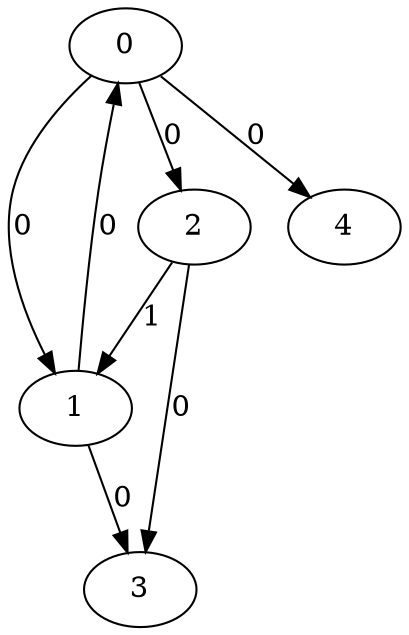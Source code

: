// Source:198 Canonical: -1 0 0 -1 0 0 -1 -1 0 -1 -1 1 -1 0 -1 -1 -1 -1 -1 -1 -1 -1 -1 -1 -1
digraph HRA_from_198_graph_000 {
  0 -> 1 [label="0"];
  0 -> 2 [label="0"];
  1 -> 0 [label="0"];
  1 -> 3 [label="0"];
  2 -> 1 [label="1"];
  2 -> 3 [label="0"];
  0 -> 4 [label="0"];
}

// Source:198 Canonical: -1 0 0 -1 0 0 -1 -1 0 -1 -1 1 -1 0 -1 -1 -1 -1 -1 -1 0 -1 -1 -1 -1
digraph HRA_from_198_graph_001 {
  0 -> 1 [label="0"];
  0 -> 2 [label="0"];
  1 -> 0 [label="0"];
  1 -> 3 [label="0"];
  2 -> 1 [label="1"];
  2 -> 3 [label="0"];
  0 -> 4 [label="0"];
  4 -> 0 [label="0"];
}

// Source:198 Canonical: -1 0 0 -1 -1 0 -1 -1 0 0 -1 1 -1 0 -1 -1 -1 -1 -1 -1 -1 -1 -1 -1 -1
digraph HRA_from_198_graph_002 {
  0 -> 1 [label="0"];
  0 -> 2 [label="0"];
  1 -> 0 [label="0"];
  1 -> 3 [label="0"];
  2 -> 1 [label="1"];
  2 -> 3 [label="0"];
  1 -> 4 [label="0"];
}

// Source:198 Canonical: -1 0 0 -1 0 0 -1 -1 0 0 -1 1 -1 0 -1 -1 -1 -1 -1 -1 -1 -1 -1 -1 -1
digraph HRA_from_198_graph_003 {
  0 -> 1 [label="0"];
  0 -> 2 [label="0"];
  1 -> 0 [label="0"];
  1 -> 3 [label="0"];
  2 -> 1 [label="1"];
  2 -> 3 [label="0"];
  0 -> 4 [label="0"];
  1 -> 4 [label="0"];
}

// Source:198 Canonical: -1 0 0 -1 -1 0 -1 -1 0 0 -1 1 -1 0 -1 -1 -1 -1 -1 -1 0 -1 -1 -1 -1
digraph HRA_from_198_graph_004 {
  0 -> 1 [label="0"];
  0 -> 2 [label="0"];
  1 -> 0 [label="0"];
  1 -> 3 [label="0"];
  2 -> 1 [label="1"];
  2 -> 3 [label="0"];
  4 -> 0 [label="0"];
  1 -> 4 [label="0"];
}

// Source:198 Canonical: -1 0 0 -1 0 0 -1 -1 0 0 -1 1 -1 0 -1 -1 -1 -1 -1 -1 0 -1 -1 -1 -1
digraph HRA_from_198_graph_005 {
  0 -> 1 [label="0"];
  0 -> 2 [label="0"];
  1 -> 0 [label="0"];
  1 -> 3 [label="0"];
  2 -> 1 [label="1"];
  2 -> 3 [label="0"];
  0 -> 4 [label="0"];
  4 -> 0 [label="0"];
  1 -> 4 [label="0"];
}

// Source:198 Canonical: -1 0 0 -1 0 0 -1 -1 0 -1 -1 1 -1 0 -1 -1 -1 -1 -1 -1 -1 0 -1 -1 -1
digraph HRA_from_198_graph_006 {
  0 -> 1 [label="0"];
  0 -> 2 [label="0"];
  1 -> 0 [label="0"];
  1 -> 3 [label="0"];
  2 -> 1 [label="1"];
  2 -> 3 [label="0"];
  0 -> 4 [label="0"];
  4 -> 1 [label="0"];
}

// Source:198 Canonical: -1 0 0 -1 0 0 -1 -1 0 -1 -1 1 -1 0 -1 -1 -1 -1 -1 -1 0 0 -1 -1 -1
digraph HRA_from_198_graph_007 {
  0 -> 1 [label="0"];
  0 -> 2 [label="0"];
  1 -> 0 [label="0"];
  1 -> 3 [label="0"];
  2 -> 1 [label="1"];
  2 -> 3 [label="0"];
  0 -> 4 [label="0"];
  4 -> 0 [label="0"];
  4 -> 1 [label="0"];
}

// Source:198 Canonical: -1 0 0 -1 -1 0 -1 -1 0 0 -1 1 -1 0 -1 -1 -1 -1 -1 -1 -1 0 -1 -1 -1
digraph HRA_from_198_graph_008 {
  0 -> 1 [label="0"];
  0 -> 2 [label="0"];
  1 -> 0 [label="0"];
  1 -> 3 [label="0"];
  2 -> 1 [label="1"];
  2 -> 3 [label="0"];
  1 -> 4 [label="0"];
  4 -> 1 [label="0"];
}

// Source:198 Canonical: -1 0 0 -1 0 0 -1 -1 0 0 -1 1 -1 0 -1 -1 -1 -1 -1 -1 -1 0 -1 -1 -1
digraph HRA_from_198_graph_009 {
  0 -> 1 [label="0"];
  0 -> 2 [label="0"];
  1 -> 0 [label="0"];
  1 -> 3 [label="0"];
  2 -> 1 [label="1"];
  2 -> 3 [label="0"];
  0 -> 4 [label="0"];
  1 -> 4 [label="0"];
  4 -> 1 [label="0"];
}

// Source:198 Canonical: -1 0 0 -1 -1 0 -1 -1 0 0 -1 1 -1 0 -1 -1 -1 -1 -1 -1 0 0 -1 -1 -1
digraph HRA_from_198_graph_010 {
  0 -> 1 [label="0"];
  0 -> 2 [label="0"];
  1 -> 0 [label="0"];
  1 -> 3 [label="0"];
  2 -> 1 [label="1"];
  2 -> 3 [label="0"];
  4 -> 0 [label="0"];
  1 -> 4 [label="0"];
  4 -> 1 [label="0"];
}

// Source:198 Canonical: -1 0 0 -1 0 0 -1 -1 0 0 -1 1 -1 0 -1 -1 -1 -1 -1 -1 0 0 -1 -1 -1
digraph HRA_from_198_graph_011 {
  0 -> 1 [label="0"];
  0 -> 2 [label="0"];
  1 -> 0 [label="0"];
  1 -> 3 [label="0"];
  2 -> 1 [label="1"];
  2 -> 3 [label="0"];
  0 -> 4 [label="0"];
  4 -> 0 [label="0"];
  1 -> 4 [label="0"];
  4 -> 1 [label="0"];
}

// Source:198 Canonical: -1 0 0 -1 -1 0 -1 -1 0 -1 -1 1 -1 0 0 -1 -1 -1 -1 -1 -1 -1 -1 -1 -1
digraph HRA_from_198_graph_012 {
  0 -> 1 [label="0"];
  0 -> 2 [label="0"];
  1 -> 0 [label="0"];
  1 -> 3 [label="0"];
  2 -> 1 [label="1"];
  2 -> 3 [label="0"];
  2 -> 4 [label="0"];
}

// Source:198 Canonical: -1 0 0 -1 0 0 -1 -1 0 -1 -1 1 -1 0 0 -1 -1 -1 -1 -1 -1 -1 -1 -1 -1
digraph HRA_from_198_graph_013 {
  0 -> 1 [label="0"];
  0 -> 2 [label="0"];
  1 -> 0 [label="0"];
  1 -> 3 [label="0"];
  2 -> 1 [label="1"];
  2 -> 3 [label="0"];
  0 -> 4 [label="0"];
  2 -> 4 [label="0"];
}

// Source:198 Canonical: -1 0 0 -1 -1 0 -1 -1 0 -1 -1 1 -1 0 0 -1 -1 -1 -1 -1 0 -1 -1 -1 -1
digraph HRA_from_198_graph_014 {
  0 -> 1 [label="0"];
  0 -> 2 [label="0"];
  1 -> 0 [label="0"];
  1 -> 3 [label="0"];
  2 -> 1 [label="1"];
  2 -> 3 [label="0"];
  4 -> 0 [label="0"];
  2 -> 4 [label="0"];
}

// Source:198 Canonical: -1 0 0 -1 0 0 -1 -1 0 -1 -1 1 -1 0 0 -1 -1 -1 -1 -1 0 -1 -1 -1 -1
digraph HRA_from_198_graph_015 {
  0 -> 1 [label="0"];
  0 -> 2 [label="0"];
  1 -> 0 [label="0"];
  1 -> 3 [label="0"];
  2 -> 1 [label="1"];
  2 -> 3 [label="0"];
  0 -> 4 [label="0"];
  4 -> 0 [label="0"];
  2 -> 4 [label="0"];
}

// Source:198 Canonical: -1 0 0 -1 -1 0 -1 -1 0 0 -1 1 -1 0 0 -1 -1 -1 -1 -1 -1 -1 -1 -1 -1
digraph HRA_from_198_graph_016 {
  0 -> 1 [label="0"];
  0 -> 2 [label="0"];
  1 -> 0 [label="0"];
  1 -> 3 [label="0"];
  2 -> 1 [label="1"];
  2 -> 3 [label="0"];
  1 -> 4 [label="0"];
  2 -> 4 [label="0"];
}

// Source:198 Canonical: -1 0 0 -1 0 0 -1 -1 0 0 -1 1 -1 0 0 -1 -1 -1 -1 -1 -1 -1 -1 -1 -1
digraph HRA_from_198_graph_017 {
  0 -> 1 [label="0"];
  0 -> 2 [label="0"];
  1 -> 0 [label="0"];
  1 -> 3 [label="0"];
  2 -> 1 [label="1"];
  2 -> 3 [label="0"];
  0 -> 4 [label="0"];
  1 -> 4 [label="0"];
  2 -> 4 [label="0"];
}

// Source:198 Canonical: -1 0 0 -1 -1 0 -1 -1 0 0 -1 1 -1 0 0 -1 -1 -1 -1 -1 0 -1 -1 -1 -1
digraph HRA_from_198_graph_018 {
  0 -> 1 [label="0"];
  0 -> 2 [label="0"];
  1 -> 0 [label="0"];
  1 -> 3 [label="0"];
  2 -> 1 [label="1"];
  2 -> 3 [label="0"];
  4 -> 0 [label="0"];
  1 -> 4 [label="0"];
  2 -> 4 [label="0"];
}

// Source:198 Canonical: -1 0 0 -1 0 0 -1 -1 0 0 -1 1 -1 0 0 -1 -1 -1 -1 -1 0 -1 -1 -1 -1
digraph HRA_from_198_graph_019 {
  0 -> 1 [label="0"];
  0 -> 2 [label="0"];
  1 -> 0 [label="0"];
  1 -> 3 [label="0"];
  2 -> 1 [label="1"];
  2 -> 3 [label="0"];
  0 -> 4 [label="0"];
  4 -> 0 [label="0"];
  1 -> 4 [label="0"];
  2 -> 4 [label="0"];
}

// Source:198 Canonical: -1 0 0 -1 -1 0 -1 -1 0 -1 -1 1 -1 0 0 -1 -1 -1 -1 -1 -1 0 -1 -1 -1
digraph HRA_from_198_graph_020 {
  0 -> 1 [label="0"];
  0 -> 2 [label="0"];
  1 -> 0 [label="0"];
  1 -> 3 [label="0"];
  2 -> 1 [label="1"];
  2 -> 3 [label="0"];
  4 -> 1 [label="0"];
  2 -> 4 [label="0"];
}

// Source:198 Canonical: -1 0 0 -1 0 0 -1 -1 0 -1 -1 1 -1 0 0 -1 -1 -1 -1 -1 -1 0 -1 -1 -1
digraph HRA_from_198_graph_021 {
  0 -> 1 [label="0"];
  0 -> 2 [label="0"];
  1 -> 0 [label="0"];
  1 -> 3 [label="0"];
  2 -> 1 [label="1"];
  2 -> 3 [label="0"];
  0 -> 4 [label="0"];
  4 -> 1 [label="0"];
  2 -> 4 [label="0"];
}

// Source:198 Canonical: -1 0 0 -1 -1 0 -1 -1 0 -1 -1 1 -1 0 0 -1 -1 -1 -1 -1 0 0 -1 -1 -1
digraph HRA_from_198_graph_022 {
  0 -> 1 [label="0"];
  0 -> 2 [label="0"];
  1 -> 0 [label="0"];
  1 -> 3 [label="0"];
  2 -> 1 [label="1"];
  2 -> 3 [label="0"];
  4 -> 0 [label="0"];
  4 -> 1 [label="0"];
  2 -> 4 [label="0"];
}

// Source:198 Canonical: -1 0 0 -1 0 0 -1 -1 0 -1 -1 1 -1 0 0 -1 -1 -1 -1 -1 0 0 -1 -1 -1
digraph HRA_from_198_graph_023 {
  0 -> 1 [label="0"];
  0 -> 2 [label="0"];
  1 -> 0 [label="0"];
  1 -> 3 [label="0"];
  2 -> 1 [label="1"];
  2 -> 3 [label="0"];
  0 -> 4 [label="0"];
  4 -> 0 [label="0"];
  4 -> 1 [label="0"];
  2 -> 4 [label="0"];
}

// Source:198 Canonical: -1 0 0 -1 -1 0 -1 -1 0 0 -1 1 -1 0 0 -1 -1 -1 -1 -1 -1 0 -1 -1 -1
digraph HRA_from_198_graph_024 {
  0 -> 1 [label="0"];
  0 -> 2 [label="0"];
  1 -> 0 [label="0"];
  1 -> 3 [label="0"];
  2 -> 1 [label="1"];
  2 -> 3 [label="0"];
  1 -> 4 [label="0"];
  4 -> 1 [label="0"];
  2 -> 4 [label="0"];
}

// Source:198 Canonical: -1 0 0 -1 0 0 -1 -1 0 0 -1 1 -1 0 0 -1 -1 -1 -1 -1 -1 0 -1 -1 -1
digraph HRA_from_198_graph_025 {
  0 -> 1 [label="0"];
  0 -> 2 [label="0"];
  1 -> 0 [label="0"];
  1 -> 3 [label="0"];
  2 -> 1 [label="1"];
  2 -> 3 [label="0"];
  0 -> 4 [label="0"];
  1 -> 4 [label="0"];
  4 -> 1 [label="0"];
  2 -> 4 [label="0"];
}

// Source:198 Canonical: -1 0 0 -1 -1 0 -1 -1 0 0 -1 1 -1 0 0 -1 -1 -1 -1 -1 0 0 -1 -1 -1
digraph HRA_from_198_graph_026 {
  0 -> 1 [label="0"];
  0 -> 2 [label="0"];
  1 -> 0 [label="0"];
  1 -> 3 [label="0"];
  2 -> 1 [label="1"];
  2 -> 3 [label="0"];
  4 -> 0 [label="0"];
  1 -> 4 [label="0"];
  4 -> 1 [label="0"];
  2 -> 4 [label="0"];
}

// Source:198 Canonical: -1 0 0 -1 0 0 -1 -1 0 0 -1 1 -1 0 0 -1 -1 -1 -1 -1 0 0 -1 -1 -1
digraph HRA_from_198_graph_027 {
  0 -> 1 [label="0"];
  0 -> 2 [label="0"];
  1 -> 0 [label="0"];
  1 -> 3 [label="0"];
  2 -> 1 [label="1"];
  2 -> 3 [label="0"];
  0 -> 4 [label="0"];
  4 -> 0 [label="0"];
  1 -> 4 [label="0"];
  4 -> 1 [label="0"];
  2 -> 4 [label="0"];
}

// Source:198 Canonical: -1 0 0 -1 0 0 -1 -1 0 -1 -1 1 -1 0 -1 -1 -1 -1 -1 -1 -1 -1 0 -1 -1
digraph HRA_from_198_graph_028 {
  0 -> 1 [label="0"];
  0 -> 2 [label="0"];
  1 -> 0 [label="0"];
  1 -> 3 [label="0"];
  2 -> 1 [label="1"];
  2 -> 3 [label="0"];
  0 -> 4 [label="0"];
  4 -> 2 [label="0"];
}

// Source:198 Canonical: -1 0 0 -1 0 0 -1 -1 0 -1 -1 1 -1 0 -1 -1 -1 -1 -1 -1 0 -1 0 -1 -1
digraph HRA_from_198_graph_029 {
  0 -> 1 [label="0"];
  0 -> 2 [label="0"];
  1 -> 0 [label="0"];
  1 -> 3 [label="0"];
  2 -> 1 [label="1"];
  2 -> 3 [label="0"];
  0 -> 4 [label="0"];
  4 -> 0 [label="0"];
  4 -> 2 [label="0"];
}

// Source:198 Canonical: -1 0 0 -1 -1 0 -1 -1 0 0 -1 1 -1 0 -1 -1 -1 -1 -1 -1 -1 -1 0 -1 -1
digraph HRA_from_198_graph_030 {
  0 -> 1 [label="0"];
  0 -> 2 [label="0"];
  1 -> 0 [label="0"];
  1 -> 3 [label="0"];
  2 -> 1 [label="1"];
  2 -> 3 [label="0"];
  1 -> 4 [label="0"];
  4 -> 2 [label="0"];
}

// Source:198 Canonical: -1 0 0 -1 0 0 -1 -1 0 0 -1 1 -1 0 -1 -1 -1 -1 -1 -1 -1 -1 0 -1 -1
digraph HRA_from_198_graph_031 {
  0 -> 1 [label="0"];
  0 -> 2 [label="0"];
  1 -> 0 [label="0"];
  1 -> 3 [label="0"];
  2 -> 1 [label="1"];
  2 -> 3 [label="0"];
  0 -> 4 [label="0"];
  1 -> 4 [label="0"];
  4 -> 2 [label="0"];
}

// Source:198 Canonical: -1 0 0 -1 -1 0 -1 -1 0 0 -1 1 -1 0 -1 -1 -1 -1 -1 -1 0 -1 0 -1 -1
digraph HRA_from_198_graph_032 {
  0 -> 1 [label="0"];
  0 -> 2 [label="0"];
  1 -> 0 [label="0"];
  1 -> 3 [label="0"];
  2 -> 1 [label="1"];
  2 -> 3 [label="0"];
  4 -> 0 [label="0"];
  1 -> 4 [label="0"];
  4 -> 2 [label="0"];
}

// Source:198 Canonical: -1 0 0 -1 0 0 -1 -1 0 0 -1 1 -1 0 -1 -1 -1 -1 -1 -1 0 -1 0 -1 -1
digraph HRA_from_198_graph_033 {
  0 -> 1 [label="0"];
  0 -> 2 [label="0"];
  1 -> 0 [label="0"];
  1 -> 3 [label="0"];
  2 -> 1 [label="1"];
  2 -> 3 [label="0"];
  0 -> 4 [label="0"];
  4 -> 0 [label="0"];
  1 -> 4 [label="0"];
  4 -> 2 [label="0"];
}

// Source:198 Canonical: -1 0 0 -1 0 0 -1 -1 0 -1 -1 1 -1 0 -1 -1 -1 -1 -1 -1 -1 0 0 -1 -1
digraph HRA_from_198_graph_034 {
  0 -> 1 [label="0"];
  0 -> 2 [label="0"];
  1 -> 0 [label="0"];
  1 -> 3 [label="0"];
  2 -> 1 [label="1"];
  2 -> 3 [label="0"];
  0 -> 4 [label="0"];
  4 -> 1 [label="0"];
  4 -> 2 [label="0"];
}

// Source:198 Canonical: -1 0 0 -1 0 0 -1 -1 0 -1 -1 1 -1 0 -1 -1 -1 -1 -1 -1 0 0 0 -1 -1
digraph HRA_from_198_graph_035 {
  0 -> 1 [label="0"];
  0 -> 2 [label="0"];
  1 -> 0 [label="0"];
  1 -> 3 [label="0"];
  2 -> 1 [label="1"];
  2 -> 3 [label="0"];
  0 -> 4 [label="0"];
  4 -> 0 [label="0"];
  4 -> 1 [label="0"];
  4 -> 2 [label="0"];
}

// Source:198 Canonical: -1 0 0 -1 -1 0 -1 -1 0 0 -1 1 -1 0 -1 -1 -1 -1 -1 -1 -1 0 0 -1 -1
digraph HRA_from_198_graph_036 {
  0 -> 1 [label="0"];
  0 -> 2 [label="0"];
  1 -> 0 [label="0"];
  1 -> 3 [label="0"];
  2 -> 1 [label="1"];
  2 -> 3 [label="0"];
  1 -> 4 [label="0"];
  4 -> 1 [label="0"];
  4 -> 2 [label="0"];
}

// Source:198 Canonical: -1 0 0 -1 0 0 -1 -1 0 0 -1 1 -1 0 -1 -1 -1 -1 -1 -1 -1 0 0 -1 -1
digraph HRA_from_198_graph_037 {
  0 -> 1 [label="0"];
  0 -> 2 [label="0"];
  1 -> 0 [label="0"];
  1 -> 3 [label="0"];
  2 -> 1 [label="1"];
  2 -> 3 [label="0"];
  0 -> 4 [label="0"];
  1 -> 4 [label="0"];
  4 -> 1 [label="0"];
  4 -> 2 [label="0"];
}

// Source:198 Canonical: -1 0 0 -1 -1 0 -1 -1 0 0 -1 1 -1 0 -1 -1 -1 -1 -1 -1 0 0 0 -1 -1
digraph HRA_from_198_graph_038 {
  0 -> 1 [label="0"];
  0 -> 2 [label="0"];
  1 -> 0 [label="0"];
  1 -> 3 [label="0"];
  2 -> 1 [label="1"];
  2 -> 3 [label="0"];
  4 -> 0 [label="0"];
  1 -> 4 [label="0"];
  4 -> 1 [label="0"];
  4 -> 2 [label="0"];
}

// Source:198 Canonical: -1 0 0 -1 0 0 -1 -1 0 0 -1 1 -1 0 -1 -1 -1 -1 -1 -1 0 0 0 -1 -1
digraph HRA_from_198_graph_039 {
  0 -> 1 [label="0"];
  0 -> 2 [label="0"];
  1 -> 0 [label="0"];
  1 -> 3 [label="0"];
  2 -> 1 [label="1"];
  2 -> 3 [label="0"];
  0 -> 4 [label="0"];
  4 -> 0 [label="0"];
  1 -> 4 [label="0"];
  4 -> 1 [label="0"];
  4 -> 2 [label="0"];
}

// Source:198 Canonical: -1 0 0 -1 -1 0 -1 -1 0 -1 -1 1 -1 0 0 -1 -1 -1 -1 -1 -1 -1 0 -1 -1
digraph HRA_from_198_graph_040 {
  0 -> 1 [label="0"];
  0 -> 2 [label="0"];
  1 -> 0 [label="0"];
  1 -> 3 [label="0"];
  2 -> 1 [label="1"];
  2 -> 3 [label="0"];
  2 -> 4 [label="0"];
  4 -> 2 [label="0"];
}

// Source:198 Canonical: -1 0 0 -1 0 0 -1 -1 0 -1 -1 1 -1 0 0 -1 -1 -1 -1 -1 -1 -1 0 -1 -1
digraph HRA_from_198_graph_041 {
  0 -> 1 [label="0"];
  0 -> 2 [label="0"];
  1 -> 0 [label="0"];
  1 -> 3 [label="0"];
  2 -> 1 [label="1"];
  2 -> 3 [label="0"];
  0 -> 4 [label="0"];
  2 -> 4 [label="0"];
  4 -> 2 [label="0"];
}

// Source:198 Canonical: -1 0 0 -1 -1 0 -1 -1 0 -1 -1 1 -1 0 0 -1 -1 -1 -1 -1 0 -1 0 -1 -1
digraph HRA_from_198_graph_042 {
  0 -> 1 [label="0"];
  0 -> 2 [label="0"];
  1 -> 0 [label="0"];
  1 -> 3 [label="0"];
  2 -> 1 [label="1"];
  2 -> 3 [label="0"];
  4 -> 0 [label="0"];
  2 -> 4 [label="0"];
  4 -> 2 [label="0"];
}

// Source:198 Canonical: -1 0 0 -1 0 0 -1 -1 0 -1 -1 1 -1 0 0 -1 -1 -1 -1 -1 0 -1 0 -1 -1
digraph HRA_from_198_graph_043 {
  0 -> 1 [label="0"];
  0 -> 2 [label="0"];
  1 -> 0 [label="0"];
  1 -> 3 [label="0"];
  2 -> 1 [label="1"];
  2 -> 3 [label="0"];
  0 -> 4 [label="0"];
  4 -> 0 [label="0"];
  2 -> 4 [label="0"];
  4 -> 2 [label="0"];
}

// Source:198 Canonical: -1 0 0 -1 -1 0 -1 -1 0 0 -1 1 -1 0 0 -1 -1 -1 -1 -1 -1 -1 0 -1 -1
digraph HRA_from_198_graph_044 {
  0 -> 1 [label="0"];
  0 -> 2 [label="0"];
  1 -> 0 [label="0"];
  1 -> 3 [label="0"];
  2 -> 1 [label="1"];
  2 -> 3 [label="0"];
  1 -> 4 [label="0"];
  2 -> 4 [label="0"];
  4 -> 2 [label="0"];
}

// Source:198 Canonical: -1 0 0 -1 0 0 -1 -1 0 0 -1 1 -1 0 0 -1 -1 -1 -1 -1 -1 -1 0 -1 -1
digraph HRA_from_198_graph_045 {
  0 -> 1 [label="0"];
  0 -> 2 [label="0"];
  1 -> 0 [label="0"];
  1 -> 3 [label="0"];
  2 -> 1 [label="1"];
  2 -> 3 [label="0"];
  0 -> 4 [label="0"];
  1 -> 4 [label="0"];
  2 -> 4 [label="0"];
  4 -> 2 [label="0"];
}

// Source:198 Canonical: -1 0 0 -1 -1 0 -1 -1 0 0 -1 1 -1 0 0 -1 -1 -1 -1 -1 0 -1 0 -1 -1
digraph HRA_from_198_graph_046 {
  0 -> 1 [label="0"];
  0 -> 2 [label="0"];
  1 -> 0 [label="0"];
  1 -> 3 [label="0"];
  2 -> 1 [label="1"];
  2 -> 3 [label="0"];
  4 -> 0 [label="0"];
  1 -> 4 [label="0"];
  2 -> 4 [label="0"];
  4 -> 2 [label="0"];
}

// Source:198 Canonical: -1 0 0 -1 0 0 -1 -1 0 0 -1 1 -1 0 0 -1 -1 -1 -1 -1 0 -1 0 -1 -1
digraph HRA_from_198_graph_047 {
  0 -> 1 [label="0"];
  0 -> 2 [label="0"];
  1 -> 0 [label="0"];
  1 -> 3 [label="0"];
  2 -> 1 [label="1"];
  2 -> 3 [label="0"];
  0 -> 4 [label="0"];
  4 -> 0 [label="0"];
  1 -> 4 [label="0"];
  2 -> 4 [label="0"];
  4 -> 2 [label="0"];
}

// Source:198 Canonical: -1 0 0 -1 -1 0 -1 -1 0 -1 -1 1 -1 0 0 -1 -1 -1 -1 -1 -1 0 0 -1 -1
digraph HRA_from_198_graph_048 {
  0 -> 1 [label="0"];
  0 -> 2 [label="0"];
  1 -> 0 [label="0"];
  1 -> 3 [label="0"];
  2 -> 1 [label="1"];
  2 -> 3 [label="0"];
  4 -> 1 [label="0"];
  2 -> 4 [label="0"];
  4 -> 2 [label="0"];
}

// Source:198 Canonical: -1 0 0 -1 0 0 -1 -1 0 -1 -1 1 -1 0 0 -1 -1 -1 -1 -1 -1 0 0 -1 -1
digraph HRA_from_198_graph_049 {
  0 -> 1 [label="0"];
  0 -> 2 [label="0"];
  1 -> 0 [label="0"];
  1 -> 3 [label="0"];
  2 -> 1 [label="1"];
  2 -> 3 [label="0"];
  0 -> 4 [label="0"];
  4 -> 1 [label="0"];
  2 -> 4 [label="0"];
  4 -> 2 [label="0"];
}

// Source:198 Canonical: -1 0 0 -1 -1 0 -1 -1 0 -1 -1 1 -1 0 0 -1 -1 -1 -1 -1 0 0 0 -1 -1
digraph HRA_from_198_graph_050 {
  0 -> 1 [label="0"];
  0 -> 2 [label="0"];
  1 -> 0 [label="0"];
  1 -> 3 [label="0"];
  2 -> 1 [label="1"];
  2 -> 3 [label="0"];
  4 -> 0 [label="0"];
  4 -> 1 [label="0"];
  2 -> 4 [label="0"];
  4 -> 2 [label="0"];
}

// Source:198 Canonical: -1 0 0 -1 0 0 -1 -1 0 -1 -1 1 -1 0 0 -1 -1 -1 -1 -1 0 0 0 -1 -1
digraph HRA_from_198_graph_051 {
  0 -> 1 [label="0"];
  0 -> 2 [label="0"];
  1 -> 0 [label="0"];
  1 -> 3 [label="0"];
  2 -> 1 [label="1"];
  2 -> 3 [label="0"];
  0 -> 4 [label="0"];
  4 -> 0 [label="0"];
  4 -> 1 [label="0"];
  2 -> 4 [label="0"];
  4 -> 2 [label="0"];
}

// Source:198 Canonical: -1 0 0 -1 -1 0 -1 -1 0 0 -1 1 -1 0 0 -1 -1 -1 -1 -1 -1 0 0 -1 -1
digraph HRA_from_198_graph_052 {
  0 -> 1 [label="0"];
  0 -> 2 [label="0"];
  1 -> 0 [label="0"];
  1 -> 3 [label="0"];
  2 -> 1 [label="1"];
  2 -> 3 [label="0"];
  1 -> 4 [label="0"];
  4 -> 1 [label="0"];
  2 -> 4 [label="0"];
  4 -> 2 [label="0"];
}

// Source:198 Canonical: -1 0 0 -1 0 0 -1 -1 0 0 -1 1 -1 0 0 -1 -1 -1 -1 -1 -1 0 0 -1 -1
digraph HRA_from_198_graph_053 {
  0 -> 1 [label="0"];
  0 -> 2 [label="0"];
  1 -> 0 [label="0"];
  1 -> 3 [label="0"];
  2 -> 1 [label="1"];
  2 -> 3 [label="0"];
  0 -> 4 [label="0"];
  1 -> 4 [label="0"];
  4 -> 1 [label="0"];
  2 -> 4 [label="0"];
  4 -> 2 [label="0"];
}

// Source:198 Canonical: -1 0 0 -1 -1 0 -1 -1 0 0 -1 1 -1 0 0 -1 -1 -1 -1 -1 0 0 0 -1 -1
digraph HRA_from_198_graph_054 {
  0 -> 1 [label="0"];
  0 -> 2 [label="0"];
  1 -> 0 [label="0"];
  1 -> 3 [label="0"];
  2 -> 1 [label="1"];
  2 -> 3 [label="0"];
  4 -> 0 [label="0"];
  1 -> 4 [label="0"];
  4 -> 1 [label="0"];
  2 -> 4 [label="0"];
  4 -> 2 [label="0"];
}

// Source:198 Canonical: -1 0 0 -1 0 0 -1 -1 0 0 -1 1 -1 0 0 -1 -1 -1 -1 -1 0 0 0 -1 -1
digraph HRA_from_198_graph_055 {
  0 -> 1 [label="0"];
  0 -> 2 [label="0"];
  1 -> 0 [label="0"];
  1 -> 3 [label="0"];
  2 -> 1 [label="1"];
  2 -> 3 [label="0"];
  0 -> 4 [label="0"];
  4 -> 0 [label="0"];
  1 -> 4 [label="0"];
  4 -> 1 [label="0"];
  2 -> 4 [label="0"];
  4 -> 2 [label="0"];
}

// Source:198 Canonical: -1 0 0 -1 -1 0 -1 -1 0 -1 -1 1 -1 0 -1 -1 -1 -1 -1 0 -1 -1 -1 -1 -1
digraph HRA_from_198_graph_056 {
  0 -> 1 [label="0"];
  0 -> 2 [label="0"];
  1 -> 0 [label="0"];
  1 -> 3 [label="0"];
  2 -> 1 [label="1"];
  2 -> 3 [label="0"];
  3 -> 4 [label="0"];
}

// Source:198 Canonical: -1 0 0 -1 0 0 -1 -1 0 -1 -1 1 -1 0 -1 -1 -1 -1 -1 0 -1 -1 -1 -1 -1
digraph HRA_from_198_graph_057 {
  0 -> 1 [label="0"];
  0 -> 2 [label="0"];
  1 -> 0 [label="0"];
  1 -> 3 [label="0"];
  2 -> 1 [label="1"];
  2 -> 3 [label="0"];
  0 -> 4 [label="0"];
  3 -> 4 [label="0"];
}

// Source:198 Canonical: -1 0 0 -1 -1 0 -1 -1 0 -1 -1 1 -1 0 -1 -1 -1 -1 -1 0 0 -1 -1 -1 -1
digraph HRA_from_198_graph_058 {
  0 -> 1 [label="0"];
  0 -> 2 [label="0"];
  1 -> 0 [label="0"];
  1 -> 3 [label="0"];
  2 -> 1 [label="1"];
  2 -> 3 [label="0"];
  4 -> 0 [label="0"];
  3 -> 4 [label="0"];
}

// Source:198 Canonical: -1 0 0 -1 0 0 -1 -1 0 -1 -1 1 -1 0 -1 -1 -1 -1 -1 0 0 -1 -1 -1 -1
digraph HRA_from_198_graph_059 {
  0 -> 1 [label="0"];
  0 -> 2 [label="0"];
  1 -> 0 [label="0"];
  1 -> 3 [label="0"];
  2 -> 1 [label="1"];
  2 -> 3 [label="0"];
  0 -> 4 [label="0"];
  4 -> 0 [label="0"];
  3 -> 4 [label="0"];
}

// Source:198 Canonical: -1 0 0 -1 -1 0 -1 -1 0 0 -1 1 -1 0 -1 -1 -1 -1 -1 0 -1 -1 -1 -1 -1
digraph HRA_from_198_graph_060 {
  0 -> 1 [label="0"];
  0 -> 2 [label="0"];
  1 -> 0 [label="0"];
  1 -> 3 [label="0"];
  2 -> 1 [label="1"];
  2 -> 3 [label="0"];
  1 -> 4 [label="0"];
  3 -> 4 [label="0"];
}

// Source:198 Canonical: -1 0 0 -1 0 0 -1 -1 0 0 -1 1 -1 0 -1 -1 -1 -1 -1 0 -1 -1 -1 -1 -1
digraph HRA_from_198_graph_061 {
  0 -> 1 [label="0"];
  0 -> 2 [label="0"];
  1 -> 0 [label="0"];
  1 -> 3 [label="0"];
  2 -> 1 [label="1"];
  2 -> 3 [label="0"];
  0 -> 4 [label="0"];
  1 -> 4 [label="0"];
  3 -> 4 [label="0"];
}

// Source:198 Canonical: -1 0 0 -1 -1 0 -1 -1 0 0 -1 1 -1 0 -1 -1 -1 -1 -1 0 0 -1 -1 -1 -1
digraph HRA_from_198_graph_062 {
  0 -> 1 [label="0"];
  0 -> 2 [label="0"];
  1 -> 0 [label="0"];
  1 -> 3 [label="0"];
  2 -> 1 [label="1"];
  2 -> 3 [label="0"];
  4 -> 0 [label="0"];
  1 -> 4 [label="0"];
  3 -> 4 [label="0"];
}

// Source:198 Canonical: -1 0 0 -1 0 0 -1 -1 0 0 -1 1 -1 0 -1 -1 -1 -1 -1 0 0 -1 -1 -1 -1
digraph HRA_from_198_graph_063 {
  0 -> 1 [label="0"];
  0 -> 2 [label="0"];
  1 -> 0 [label="0"];
  1 -> 3 [label="0"];
  2 -> 1 [label="1"];
  2 -> 3 [label="0"];
  0 -> 4 [label="0"];
  4 -> 0 [label="0"];
  1 -> 4 [label="0"];
  3 -> 4 [label="0"];
}

// Source:198 Canonical: -1 0 0 -1 -1 0 -1 -1 0 -1 -1 1 -1 0 -1 -1 -1 -1 -1 0 -1 0 -1 -1 -1
digraph HRA_from_198_graph_064 {
  0 -> 1 [label="0"];
  0 -> 2 [label="0"];
  1 -> 0 [label="0"];
  1 -> 3 [label="0"];
  2 -> 1 [label="1"];
  2 -> 3 [label="0"];
  4 -> 1 [label="0"];
  3 -> 4 [label="0"];
}

// Source:198 Canonical: -1 0 0 -1 0 0 -1 -1 0 -1 -1 1 -1 0 -1 -1 -1 -1 -1 0 -1 0 -1 -1 -1
digraph HRA_from_198_graph_065 {
  0 -> 1 [label="0"];
  0 -> 2 [label="0"];
  1 -> 0 [label="0"];
  1 -> 3 [label="0"];
  2 -> 1 [label="1"];
  2 -> 3 [label="0"];
  0 -> 4 [label="0"];
  4 -> 1 [label="0"];
  3 -> 4 [label="0"];
}

// Source:198 Canonical: -1 0 0 -1 -1 0 -1 -1 0 -1 -1 1 -1 0 -1 -1 -1 -1 -1 0 0 0 -1 -1 -1
digraph HRA_from_198_graph_066 {
  0 -> 1 [label="0"];
  0 -> 2 [label="0"];
  1 -> 0 [label="0"];
  1 -> 3 [label="0"];
  2 -> 1 [label="1"];
  2 -> 3 [label="0"];
  4 -> 0 [label="0"];
  4 -> 1 [label="0"];
  3 -> 4 [label="0"];
}

// Source:198 Canonical: -1 0 0 -1 0 0 -1 -1 0 -1 -1 1 -1 0 -1 -1 -1 -1 -1 0 0 0 -1 -1 -1
digraph HRA_from_198_graph_067 {
  0 -> 1 [label="0"];
  0 -> 2 [label="0"];
  1 -> 0 [label="0"];
  1 -> 3 [label="0"];
  2 -> 1 [label="1"];
  2 -> 3 [label="0"];
  0 -> 4 [label="0"];
  4 -> 0 [label="0"];
  4 -> 1 [label="0"];
  3 -> 4 [label="0"];
}

// Source:198 Canonical: -1 0 0 -1 -1 0 -1 -1 0 0 -1 1 -1 0 -1 -1 -1 -1 -1 0 -1 0 -1 -1 -1
digraph HRA_from_198_graph_068 {
  0 -> 1 [label="0"];
  0 -> 2 [label="0"];
  1 -> 0 [label="0"];
  1 -> 3 [label="0"];
  2 -> 1 [label="1"];
  2 -> 3 [label="0"];
  1 -> 4 [label="0"];
  4 -> 1 [label="0"];
  3 -> 4 [label="0"];
}

// Source:198 Canonical: -1 0 0 -1 0 0 -1 -1 0 0 -1 1 -1 0 -1 -1 -1 -1 -1 0 -1 0 -1 -1 -1
digraph HRA_from_198_graph_069 {
  0 -> 1 [label="0"];
  0 -> 2 [label="0"];
  1 -> 0 [label="0"];
  1 -> 3 [label="0"];
  2 -> 1 [label="1"];
  2 -> 3 [label="0"];
  0 -> 4 [label="0"];
  1 -> 4 [label="0"];
  4 -> 1 [label="0"];
  3 -> 4 [label="0"];
}

// Source:198 Canonical: -1 0 0 -1 -1 0 -1 -1 0 0 -1 1 -1 0 -1 -1 -1 -1 -1 0 0 0 -1 -1 -1
digraph HRA_from_198_graph_070 {
  0 -> 1 [label="0"];
  0 -> 2 [label="0"];
  1 -> 0 [label="0"];
  1 -> 3 [label="0"];
  2 -> 1 [label="1"];
  2 -> 3 [label="0"];
  4 -> 0 [label="0"];
  1 -> 4 [label="0"];
  4 -> 1 [label="0"];
  3 -> 4 [label="0"];
}

// Source:198 Canonical: -1 0 0 -1 0 0 -1 -1 0 0 -1 1 -1 0 -1 -1 -1 -1 -1 0 0 0 -1 -1 -1
digraph HRA_from_198_graph_071 {
  0 -> 1 [label="0"];
  0 -> 2 [label="0"];
  1 -> 0 [label="0"];
  1 -> 3 [label="0"];
  2 -> 1 [label="1"];
  2 -> 3 [label="0"];
  0 -> 4 [label="0"];
  4 -> 0 [label="0"];
  1 -> 4 [label="0"];
  4 -> 1 [label="0"];
  3 -> 4 [label="0"];
}

// Source:198 Canonical: -1 0 0 -1 -1 0 -1 -1 0 -1 -1 1 -1 0 0 -1 -1 -1 -1 0 -1 -1 -1 -1 -1
digraph HRA_from_198_graph_072 {
  0 -> 1 [label="0"];
  0 -> 2 [label="0"];
  1 -> 0 [label="0"];
  1 -> 3 [label="0"];
  2 -> 1 [label="1"];
  2 -> 3 [label="0"];
  2 -> 4 [label="0"];
  3 -> 4 [label="0"];
}

// Source:198 Canonical: -1 0 0 -1 0 0 -1 -1 0 -1 -1 1 -1 0 0 -1 -1 -1 -1 0 -1 -1 -1 -1 -1
digraph HRA_from_198_graph_073 {
  0 -> 1 [label="0"];
  0 -> 2 [label="0"];
  1 -> 0 [label="0"];
  1 -> 3 [label="0"];
  2 -> 1 [label="1"];
  2 -> 3 [label="0"];
  0 -> 4 [label="0"];
  2 -> 4 [label="0"];
  3 -> 4 [label="0"];
}

// Source:198 Canonical: -1 0 0 -1 -1 0 -1 -1 0 -1 -1 1 -1 0 0 -1 -1 -1 -1 0 0 -1 -1 -1 -1
digraph HRA_from_198_graph_074 {
  0 -> 1 [label="0"];
  0 -> 2 [label="0"];
  1 -> 0 [label="0"];
  1 -> 3 [label="0"];
  2 -> 1 [label="1"];
  2 -> 3 [label="0"];
  4 -> 0 [label="0"];
  2 -> 4 [label="0"];
  3 -> 4 [label="0"];
}

// Source:198 Canonical: -1 0 0 -1 0 0 -1 -1 0 -1 -1 1 -1 0 0 -1 -1 -1 -1 0 0 -1 -1 -1 -1
digraph HRA_from_198_graph_075 {
  0 -> 1 [label="0"];
  0 -> 2 [label="0"];
  1 -> 0 [label="0"];
  1 -> 3 [label="0"];
  2 -> 1 [label="1"];
  2 -> 3 [label="0"];
  0 -> 4 [label="0"];
  4 -> 0 [label="0"];
  2 -> 4 [label="0"];
  3 -> 4 [label="0"];
}

// Source:198 Canonical: -1 0 0 -1 -1 0 -1 -1 0 0 -1 1 -1 0 0 -1 -1 -1 -1 0 -1 -1 -1 -1 -1
digraph HRA_from_198_graph_076 {
  0 -> 1 [label="0"];
  0 -> 2 [label="0"];
  1 -> 0 [label="0"];
  1 -> 3 [label="0"];
  2 -> 1 [label="1"];
  2 -> 3 [label="0"];
  1 -> 4 [label="0"];
  2 -> 4 [label="0"];
  3 -> 4 [label="0"];
}

// Source:198 Canonical: -1 0 0 -1 0 0 -1 -1 0 0 -1 1 -1 0 0 -1 -1 -1 -1 0 -1 -1 -1 -1 -1
digraph HRA_from_198_graph_077 {
  0 -> 1 [label="0"];
  0 -> 2 [label="0"];
  1 -> 0 [label="0"];
  1 -> 3 [label="0"];
  2 -> 1 [label="1"];
  2 -> 3 [label="0"];
  0 -> 4 [label="0"];
  1 -> 4 [label="0"];
  2 -> 4 [label="0"];
  3 -> 4 [label="0"];
}

// Source:198 Canonical: -1 0 0 -1 -1 0 -1 -1 0 0 -1 1 -1 0 0 -1 -1 -1 -1 0 0 -1 -1 -1 -1
digraph HRA_from_198_graph_078 {
  0 -> 1 [label="0"];
  0 -> 2 [label="0"];
  1 -> 0 [label="0"];
  1 -> 3 [label="0"];
  2 -> 1 [label="1"];
  2 -> 3 [label="0"];
  4 -> 0 [label="0"];
  1 -> 4 [label="0"];
  2 -> 4 [label="0"];
  3 -> 4 [label="0"];
}

// Source:198 Canonical: -1 0 0 -1 0 0 -1 -1 0 0 -1 1 -1 0 0 -1 -1 -1 -1 0 0 -1 -1 -1 -1
digraph HRA_from_198_graph_079 {
  0 -> 1 [label="0"];
  0 -> 2 [label="0"];
  1 -> 0 [label="0"];
  1 -> 3 [label="0"];
  2 -> 1 [label="1"];
  2 -> 3 [label="0"];
  0 -> 4 [label="0"];
  4 -> 0 [label="0"];
  1 -> 4 [label="0"];
  2 -> 4 [label="0"];
  3 -> 4 [label="0"];
}

// Source:198 Canonical: -1 0 0 -1 -1 0 -1 -1 0 -1 -1 1 -1 0 0 -1 -1 -1 -1 0 -1 0 -1 -1 -1
digraph HRA_from_198_graph_080 {
  0 -> 1 [label="0"];
  0 -> 2 [label="0"];
  1 -> 0 [label="0"];
  1 -> 3 [label="0"];
  2 -> 1 [label="1"];
  2 -> 3 [label="0"];
  4 -> 1 [label="0"];
  2 -> 4 [label="0"];
  3 -> 4 [label="0"];
}

// Source:198 Canonical: -1 0 0 -1 0 0 -1 -1 0 -1 -1 1 -1 0 0 -1 -1 -1 -1 0 -1 0 -1 -1 -1
digraph HRA_from_198_graph_081 {
  0 -> 1 [label="0"];
  0 -> 2 [label="0"];
  1 -> 0 [label="0"];
  1 -> 3 [label="0"];
  2 -> 1 [label="1"];
  2 -> 3 [label="0"];
  0 -> 4 [label="0"];
  4 -> 1 [label="0"];
  2 -> 4 [label="0"];
  3 -> 4 [label="0"];
}

// Source:198 Canonical: -1 0 0 -1 -1 0 -1 -1 0 -1 -1 1 -1 0 0 -1 -1 -1 -1 0 0 0 -1 -1 -1
digraph HRA_from_198_graph_082 {
  0 -> 1 [label="0"];
  0 -> 2 [label="0"];
  1 -> 0 [label="0"];
  1 -> 3 [label="0"];
  2 -> 1 [label="1"];
  2 -> 3 [label="0"];
  4 -> 0 [label="0"];
  4 -> 1 [label="0"];
  2 -> 4 [label="0"];
  3 -> 4 [label="0"];
}

// Source:198 Canonical: -1 0 0 -1 0 0 -1 -1 0 -1 -1 1 -1 0 0 -1 -1 -1 -1 0 0 0 -1 -1 -1
digraph HRA_from_198_graph_083 {
  0 -> 1 [label="0"];
  0 -> 2 [label="0"];
  1 -> 0 [label="0"];
  1 -> 3 [label="0"];
  2 -> 1 [label="1"];
  2 -> 3 [label="0"];
  0 -> 4 [label="0"];
  4 -> 0 [label="0"];
  4 -> 1 [label="0"];
  2 -> 4 [label="0"];
  3 -> 4 [label="0"];
}

// Source:198 Canonical: -1 0 0 -1 -1 0 -1 -1 0 0 -1 1 -1 0 0 -1 -1 -1 -1 0 -1 0 -1 -1 -1
digraph HRA_from_198_graph_084 {
  0 -> 1 [label="0"];
  0 -> 2 [label="0"];
  1 -> 0 [label="0"];
  1 -> 3 [label="0"];
  2 -> 1 [label="1"];
  2 -> 3 [label="0"];
  1 -> 4 [label="0"];
  4 -> 1 [label="0"];
  2 -> 4 [label="0"];
  3 -> 4 [label="0"];
}

// Source:198 Canonical: -1 0 0 -1 0 0 -1 -1 0 0 -1 1 -1 0 0 -1 -1 -1 -1 0 -1 0 -1 -1 -1
digraph HRA_from_198_graph_085 {
  0 -> 1 [label="0"];
  0 -> 2 [label="0"];
  1 -> 0 [label="0"];
  1 -> 3 [label="0"];
  2 -> 1 [label="1"];
  2 -> 3 [label="0"];
  0 -> 4 [label="0"];
  1 -> 4 [label="0"];
  4 -> 1 [label="0"];
  2 -> 4 [label="0"];
  3 -> 4 [label="0"];
}

// Source:198 Canonical: -1 0 0 -1 -1 0 -1 -1 0 0 -1 1 -1 0 0 -1 -1 -1 -1 0 0 0 -1 -1 -1
digraph HRA_from_198_graph_086 {
  0 -> 1 [label="0"];
  0 -> 2 [label="0"];
  1 -> 0 [label="0"];
  1 -> 3 [label="0"];
  2 -> 1 [label="1"];
  2 -> 3 [label="0"];
  4 -> 0 [label="0"];
  1 -> 4 [label="0"];
  4 -> 1 [label="0"];
  2 -> 4 [label="0"];
  3 -> 4 [label="0"];
}

// Source:198 Canonical: -1 0 0 -1 0 0 -1 -1 0 0 -1 1 -1 0 0 -1 -1 -1 -1 0 0 0 -1 -1 -1
digraph HRA_from_198_graph_087 {
  0 -> 1 [label="0"];
  0 -> 2 [label="0"];
  1 -> 0 [label="0"];
  1 -> 3 [label="0"];
  2 -> 1 [label="1"];
  2 -> 3 [label="0"];
  0 -> 4 [label="0"];
  4 -> 0 [label="0"];
  1 -> 4 [label="0"];
  4 -> 1 [label="0"];
  2 -> 4 [label="0"];
  3 -> 4 [label="0"];
}

// Source:198 Canonical: -1 0 0 -1 -1 0 -1 -1 0 -1 -1 1 -1 0 -1 -1 -1 -1 -1 0 -1 -1 0 -1 -1
digraph HRA_from_198_graph_088 {
  0 -> 1 [label="0"];
  0 -> 2 [label="0"];
  1 -> 0 [label="0"];
  1 -> 3 [label="0"];
  2 -> 1 [label="1"];
  2 -> 3 [label="0"];
  4 -> 2 [label="0"];
  3 -> 4 [label="0"];
}

// Source:198 Canonical: -1 0 0 -1 0 0 -1 -1 0 -1 -1 1 -1 0 -1 -1 -1 -1 -1 0 -1 -1 0 -1 -1
digraph HRA_from_198_graph_089 {
  0 -> 1 [label="0"];
  0 -> 2 [label="0"];
  1 -> 0 [label="0"];
  1 -> 3 [label="0"];
  2 -> 1 [label="1"];
  2 -> 3 [label="0"];
  0 -> 4 [label="0"];
  4 -> 2 [label="0"];
  3 -> 4 [label="0"];
}

// Source:198 Canonical: -1 0 0 -1 -1 0 -1 -1 0 -1 -1 1 -1 0 -1 -1 -1 -1 -1 0 0 -1 0 -1 -1
digraph HRA_from_198_graph_090 {
  0 -> 1 [label="0"];
  0 -> 2 [label="0"];
  1 -> 0 [label="0"];
  1 -> 3 [label="0"];
  2 -> 1 [label="1"];
  2 -> 3 [label="0"];
  4 -> 0 [label="0"];
  4 -> 2 [label="0"];
  3 -> 4 [label="0"];
}

// Source:198 Canonical: -1 0 0 -1 0 0 -1 -1 0 -1 -1 1 -1 0 -1 -1 -1 -1 -1 0 0 -1 0 -1 -1
digraph HRA_from_198_graph_091 {
  0 -> 1 [label="0"];
  0 -> 2 [label="0"];
  1 -> 0 [label="0"];
  1 -> 3 [label="0"];
  2 -> 1 [label="1"];
  2 -> 3 [label="0"];
  0 -> 4 [label="0"];
  4 -> 0 [label="0"];
  4 -> 2 [label="0"];
  3 -> 4 [label="0"];
}

// Source:198 Canonical: -1 0 0 -1 -1 0 -1 -1 0 0 -1 1 -1 0 -1 -1 -1 -1 -1 0 -1 -1 0 -1 -1
digraph HRA_from_198_graph_092 {
  0 -> 1 [label="0"];
  0 -> 2 [label="0"];
  1 -> 0 [label="0"];
  1 -> 3 [label="0"];
  2 -> 1 [label="1"];
  2 -> 3 [label="0"];
  1 -> 4 [label="0"];
  4 -> 2 [label="0"];
  3 -> 4 [label="0"];
}

// Source:198 Canonical: -1 0 0 -1 0 0 -1 -1 0 0 -1 1 -1 0 -1 -1 -1 -1 -1 0 -1 -1 0 -1 -1
digraph HRA_from_198_graph_093 {
  0 -> 1 [label="0"];
  0 -> 2 [label="0"];
  1 -> 0 [label="0"];
  1 -> 3 [label="0"];
  2 -> 1 [label="1"];
  2 -> 3 [label="0"];
  0 -> 4 [label="0"];
  1 -> 4 [label="0"];
  4 -> 2 [label="0"];
  3 -> 4 [label="0"];
}

// Source:198 Canonical: -1 0 0 -1 -1 0 -1 -1 0 0 -1 1 -1 0 -1 -1 -1 -1 -1 0 0 -1 0 -1 -1
digraph HRA_from_198_graph_094 {
  0 -> 1 [label="0"];
  0 -> 2 [label="0"];
  1 -> 0 [label="0"];
  1 -> 3 [label="0"];
  2 -> 1 [label="1"];
  2 -> 3 [label="0"];
  4 -> 0 [label="0"];
  1 -> 4 [label="0"];
  4 -> 2 [label="0"];
  3 -> 4 [label="0"];
}

// Source:198 Canonical: -1 0 0 -1 0 0 -1 -1 0 0 -1 1 -1 0 -1 -1 -1 -1 -1 0 0 -1 0 -1 -1
digraph HRA_from_198_graph_095 {
  0 -> 1 [label="0"];
  0 -> 2 [label="0"];
  1 -> 0 [label="0"];
  1 -> 3 [label="0"];
  2 -> 1 [label="1"];
  2 -> 3 [label="0"];
  0 -> 4 [label="0"];
  4 -> 0 [label="0"];
  1 -> 4 [label="0"];
  4 -> 2 [label="0"];
  3 -> 4 [label="0"];
}

// Source:198 Canonical: -1 0 0 -1 -1 0 -1 -1 0 -1 -1 1 -1 0 -1 -1 -1 -1 -1 0 -1 0 0 -1 -1
digraph HRA_from_198_graph_096 {
  0 -> 1 [label="0"];
  0 -> 2 [label="0"];
  1 -> 0 [label="0"];
  1 -> 3 [label="0"];
  2 -> 1 [label="1"];
  2 -> 3 [label="0"];
  4 -> 1 [label="0"];
  4 -> 2 [label="0"];
  3 -> 4 [label="0"];
}

// Source:198 Canonical: -1 0 0 -1 0 0 -1 -1 0 -1 -1 1 -1 0 -1 -1 -1 -1 -1 0 -1 0 0 -1 -1
digraph HRA_from_198_graph_097 {
  0 -> 1 [label="0"];
  0 -> 2 [label="0"];
  1 -> 0 [label="0"];
  1 -> 3 [label="0"];
  2 -> 1 [label="1"];
  2 -> 3 [label="0"];
  0 -> 4 [label="0"];
  4 -> 1 [label="0"];
  4 -> 2 [label="0"];
  3 -> 4 [label="0"];
}

// Source:198 Canonical: -1 0 0 -1 -1 0 -1 -1 0 -1 -1 1 -1 0 -1 -1 -1 -1 -1 0 0 0 0 -1 -1
digraph HRA_from_198_graph_098 {
  0 -> 1 [label="0"];
  0 -> 2 [label="0"];
  1 -> 0 [label="0"];
  1 -> 3 [label="0"];
  2 -> 1 [label="1"];
  2 -> 3 [label="0"];
  4 -> 0 [label="0"];
  4 -> 1 [label="0"];
  4 -> 2 [label="0"];
  3 -> 4 [label="0"];
}

// Source:198 Canonical: -1 0 0 -1 0 0 -1 -1 0 -1 -1 1 -1 0 -1 -1 -1 -1 -1 0 0 0 0 -1 -1
digraph HRA_from_198_graph_099 {
  0 -> 1 [label="0"];
  0 -> 2 [label="0"];
  1 -> 0 [label="0"];
  1 -> 3 [label="0"];
  2 -> 1 [label="1"];
  2 -> 3 [label="0"];
  0 -> 4 [label="0"];
  4 -> 0 [label="0"];
  4 -> 1 [label="0"];
  4 -> 2 [label="0"];
  3 -> 4 [label="0"];
}

// Source:198 Canonical: -1 0 0 -1 -1 0 -1 -1 0 0 -1 1 -1 0 -1 -1 -1 -1 -1 0 -1 0 0 -1 -1
digraph HRA_from_198_graph_100 {
  0 -> 1 [label="0"];
  0 -> 2 [label="0"];
  1 -> 0 [label="0"];
  1 -> 3 [label="0"];
  2 -> 1 [label="1"];
  2 -> 3 [label="0"];
  1 -> 4 [label="0"];
  4 -> 1 [label="0"];
  4 -> 2 [label="0"];
  3 -> 4 [label="0"];
}

// Source:198 Canonical: -1 0 0 -1 0 0 -1 -1 0 0 -1 1 -1 0 -1 -1 -1 -1 -1 0 -1 0 0 -1 -1
digraph HRA_from_198_graph_101 {
  0 -> 1 [label="0"];
  0 -> 2 [label="0"];
  1 -> 0 [label="0"];
  1 -> 3 [label="0"];
  2 -> 1 [label="1"];
  2 -> 3 [label="0"];
  0 -> 4 [label="0"];
  1 -> 4 [label="0"];
  4 -> 1 [label="0"];
  4 -> 2 [label="0"];
  3 -> 4 [label="0"];
}

// Source:198 Canonical: -1 0 0 -1 -1 0 -1 -1 0 0 -1 1 -1 0 -1 -1 -1 -1 -1 0 0 0 0 -1 -1
digraph HRA_from_198_graph_102 {
  0 -> 1 [label="0"];
  0 -> 2 [label="0"];
  1 -> 0 [label="0"];
  1 -> 3 [label="0"];
  2 -> 1 [label="1"];
  2 -> 3 [label="0"];
  4 -> 0 [label="0"];
  1 -> 4 [label="0"];
  4 -> 1 [label="0"];
  4 -> 2 [label="0"];
  3 -> 4 [label="0"];
}

// Source:198 Canonical: -1 0 0 -1 0 0 -1 -1 0 0 -1 1 -1 0 -1 -1 -1 -1 -1 0 0 0 0 -1 -1
digraph HRA_from_198_graph_103 {
  0 -> 1 [label="0"];
  0 -> 2 [label="0"];
  1 -> 0 [label="0"];
  1 -> 3 [label="0"];
  2 -> 1 [label="1"];
  2 -> 3 [label="0"];
  0 -> 4 [label="0"];
  4 -> 0 [label="0"];
  1 -> 4 [label="0"];
  4 -> 1 [label="0"];
  4 -> 2 [label="0"];
  3 -> 4 [label="0"];
}

// Source:198 Canonical: -1 0 0 -1 -1 0 -1 -1 0 -1 -1 1 -1 0 0 -1 -1 -1 -1 0 -1 -1 0 -1 -1
digraph HRA_from_198_graph_104 {
  0 -> 1 [label="0"];
  0 -> 2 [label="0"];
  1 -> 0 [label="0"];
  1 -> 3 [label="0"];
  2 -> 1 [label="1"];
  2 -> 3 [label="0"];
  2 -> 4 [label="0"];
  4 -> 2 [label="0"];
  3 -> 4 [label="0"];
}

// Source:198 Canonical: -1 0 0 -1 0 0 -1 -1 0 -1 -1 1 -1 0 0 -1 -1 -1 -1 0 -1 -1 0 -1 -1
digraph HRA_from_198_graph_105 {
  0 -> 1 [label="0"];
  0 -> 2 [label="0"];
  1 -> 0 [label="0"];
  1 -> 3 [label="0"];
  2 -> 1 [label="1"];
  2 -> 3 [label="0"];
  0 -> 4 [label="0"];
  2 -> 4 [label="0"];
  4 -> 2 [label="0"];
  3 -> 4 [label="0"];
}

// Source:198 Canonical: -1 0 0 -1 -1 0 -1 -1 0 -1 -1 1 -1 0 0 -1 -1 -1 -1 0 0 -1 0 -1 -1
digraph HRA_from_198_graph_106 {
  0 -> 1 [label="0"];
  0 -> 2 [label="0"];
  1 -> 0 [label="0"];
  1 -> 3 [label="0"];
  2 -> 1 [label="1"];
  2 -> 3 [label="0"];
  4 -> 0 [label="0"];
  2 -> 4 [label="0"];
  4 -> 2 [label="0"];
  3 -> 4 [label="0"];
}

// Source:198 Canonical: -1 0 0 -1 0 0 -1 -1 0 -1 -1 1 -1 0 0 -1 -1 -1 -1 0 0 -1 0 -1 -1
digraph HRA_from_198_graph_107 {
  0 -> 1 [label="0"];
  0 -> 2 [label="0"];
  1 -> 0 [label="0"];
  1 -> 3 [label="0"];
  2 -> 1 [label="1"];
  2 -> 3 [label="0"];
  0 -> 4 [label="0"];
  4 -> 0 [label="0"];
  2 -> 4 [label="0"];
  4 -> 2 [label="0"];
  3 -> 4 [label="0"];
}

// Source:198 Canonical: -1 0 0 -1 -1 0 -1 -1 0 0 -1 1 -1 0 0 -1 -1 -1 -1 0 -1 -1 0 -1 -1
digraph HRA_from_198_graph_108 {
  0 -> 1 [label="0"];
  0 -> 2 [label="0"];
  1 -> 0 [label="0"];
  1 -> 3 [label="0"];
  2 -> 1 [label="1"];
  2 -> 3 [label="0"];
  1 -> 4 [label="0"];
  2 -> 4 [label="0"];
  4 -> 2 [label="0"];
  3 -> 4 [label="0"];
}

// Source:198 Canonical: -1 0 0 -1 0 0 -1 -1 0 0 -1 1 -1 0 0 -1 -1 -1 -1 0 -1 -1 0 -1 -1
digraph HRA_from_198_graph_109 {
  0 -> 1 [label="0"];
  0 -> 2 [label="0"];
  1 -> 0 [label="0"];
  1 -> 3 [label="0"];
  2 -> 1 [label="1"];
  2 -> 3 [label="0"];
  0 -> 4 [label="0"];
  1 -> 4 [label="0"];
  2 -> 4 [label="0"];
  4 -> 2 [label="0"];
  3 -> 4 [label="0"];
}

// Source:198 Canonical: -1 0 0 -1 -1 0 -1 -1 0 0 -1 1 -1 0 0 -1 -1 -1 -1 0 0 -1 0 -1 -1
digraph HRA_from_198_graph_110 {
  0 -> 1 [label="0"];
  0 -> 2 [label="0"];
  1 -> 0 [label="0"];
  1 -> 3 [label="0"];
  2 -> 1 [label="1"];
  2 -> 3 [label="0"];
  4 -> 0 [label="0"];
  1 -> 4 [label="0"];
  2 -> 4 [label="0"];
  4 -> 2 [label="0"];
  3 -> 4 [label="0"];
}

// Source:198 Canonical: -1 0 0 -1 0 0 -1 -1 0 0 -1 1 -1 0 0 -1 -1 -1 -1 0 0 -1 0 -1 -1
digraph HRA_from_198_graph_111 {
  0 -> 1 [label="0"];
  0 -> 2 [label="0"];
  1 -> 0 [label="0"];
  1 -> 3 [label="0"];
  2 -> 1 [label="1"];
  2 -> 3 [label="0"];
  0 -> 4 [label="0"];
  4 -> 0 [label="0"];
  1 -> 4 [label="0"];
  2 -> 4 [label="0"];
  4 -> 2 [label="0"];
  3 -> 4 [label="0"];
}

// Source:198 Canonical: -1 0 0 -1 -1 0 -1 -1 0 -1 -1 1 -1 0 0 -1 -1 -1 -1 0 -1 0 0 -1 -1
digraph HRA_from_198_graph_112 {
  0 -> 1 [label="0"];
  0 -> 2 [label="0"];
  1 -> 0 [label="0"];
  1 -> 3 [label="0"];
  2 -> 1 [label="1"];
  2 -> 3 [label="0"];
  4 -> 1 [label="0"];
  2 -> 4 [label="0"];
  4 -> 2 [label="0"];
  3 -> 4 [label="0"];
}

// Source:198 Canonical: -1 0 0 -1 0 0 -1 -1 0 -1 -1 1 -1 0 0 -1 -1 -1 -1 0 -1 0 0 -1 -1
digraph HRA_from_198_graph_113 {
  0 -> 1 [label="0"];
  0 -> 2 [label="0"];
  1 -> 0 [label="0"];
  1 -> 3 [label="0"];
  2 -> 1 [label="1"];
  2 -> 3 [label="0"];
  0 -> 4 [label="0"];
  4 -> 1 [label="0"];
  2 -> 4 [label="0"];
  4 -> 2 [label="0"];
  3 -> 4 [label="0"];
}

// Source:198 Canonical: -1 0 0 -1 -1 0 -1 -1 0 -1 -1 1 -1 0 0 -1 -1 -1 -1 0 0 0 0 -1 -1
digraph HRA_from_198_graph_114 {
  0 -> 1 [label="0"];
  0 -> 2 [label="0"];
  1 -> 0 [label="0"];
  1 -> 3 [label="0"];
  2 -> 1 [label="1"];
  2 -> 3 [label="0"];
  4 -> 0 [label="0"];
  4 -> 1 [label="0"];
  2 -> 4 [label="0"];
  4 -> 2 [label="0"];
  3 -> 4 [label="0"];
}

// Source:198 Canonical: -1 0 0 -1 0 0 -1 -1 0 -1 -1 1 -1 0 0 -1 -1 -1 -1 0 0 0 0 -1 -1
digraph HRA_from_198_graph_115 {
  0 -> 1 [label="0"];
  0 -> 2 [label="0"];
  1 -> 0 [label="0"];
  1 -> 3 [label="0"];
  2 -> 1 [label="1"];
  2 -> 3 [label="0"];
  0 -> 4 [label="0"];
  4 -> 0 [label="0"];
  4 -> 1 [label="0"];
  2 -> 4 [label="0"];
  4 -> 2 [label="0"];
  3 -> 4 [label="0"];
}

// Source:198 Canonical: -1 0 0 -1 -1 0 -1 -1 0 0 -1 1 -1 0 0 -1 -1 -1 -1 0 -1 0 0 -1 -1
digraph HRA_from_198_graph_116 {
  0 -> 1 [label="0"];
  0 -> 2 [label="0"];
  1 -> 0 [label="0"];
  1 -> 3 [label="0"];
  2 -> 1 [label="1"];
  2 -> 3 [label="0"];
  1 -> 4 [label="0"];
  4 -> 1 [label="0"];
  2 -> 4 [label="0"];
  4 -> 2 [label="0"];
  3 -> 4 [label="0"];
}

// Source:198 Canonical: -1 0 0 -1 0 0 -1 -1 0 0 -1 1 -1 0 0 -1 -1 -1 -1 0 -1 0 0 -1 -1
digraph HRA_from_198_graph_117 {
  0 -> 1 [label="0"];
  0 -> 2 [label="0"];
  1 -> 0 [label="0"];
  1 -> 3 [label="0"];
  2 -> 1 [label="1"];
  2 -> 3 [label="0"];
  0 -> 4 [label="0"];
  1 -> 4 [label="0"];
  4 -> 1 [label="0"];
  2 -> 4 [label="0"];
  4 -> 2 [label="0"];
  3 -> 4 [label="0"];
}

// Source:198 Canonical: -1 0 0 -1 -1 0 -1 -1 0 0 -1 1 -1 0 0 -1 -1 -1 -1 0 0 0 0 -1 -1
digraph HRA_from_198_graph_118 {
  0 -> 1 [label="0"];
  0 -> 2 [label="0"];
  1 -> 0 [label="0"];
  1 -> 3 [label="0"];
  2 -> 1 [label="1"];
  2 -> 3 [label="0"];
  4 -> 0 [label="0"];
  1 -> 4 [label="0"];
  4 -> 1 [label="0"];
  2 -> 4 [label="0"];
  4 -> 2 [label="0"];
  3 -> 4 [label="0"];
}

// Source:198 Canonical: -1 0 0 -1 0 0 -1 -1 0 0 -1 1 -1 0 0 -1 -1 -1 -1 0 0 0 0 -1 -1
digraph HRA_from_198_graph_119 {
  0 -> 1 [label="0"];
  0 -> 2 [label="0"];
  1 -> 0 [label="0"];
  1 -> 3 [label="0"];
  2 -> 1 [label="1"];
  2 -> 3 [label="0"];
  0 -> 4 [label="0"];
  4 -> 0 [label="0"];
  1 -> 4 [label="0"];
  4 -> 1 [label="0"];
  2 -> 4 [label="0"];
  4 -> 2 [label="0"];
  3 -> 4 [label="0"];
}

// Source:198 Canonical: -1 0 0 -1 0 0 -1 -1 0 -1 -1 1 -1 0 -1 -1 -1 -1 -1 -1 -1 -1 -1 0 -1
digraph HRA_from_198_graph_120 {
  0 -> 1 [label="0"];
  0 -> 2 [label="0"];
  1 -> 0 [label="0"];
  1 -> 3 [label="0"];
  2 -> 1 [label="1"];
  2 -> 3 [label="0"];
  0 -> 4 [label="0"];
  4 -> 3 [label="0"];
}

// Source:198 Canonical: -1 0 0 -1 0 0 -1 -1 0 -1 -1 1 -1 0 -1 -1 -1 -1 -1 -1 0 -1 -1 0 -1
digraph HRA_from_198_graph_121 {
  0 -> 1 [label="0"];
  0 -> 2 [label="0"];
  1 -> 0 [label="0"];
  1 -> 3 [label="0"];
  2 -> 1 [label="1"];
  2 -> 3 [label="0"];
  0 -> 4 [label="0"];
  4 -> 0 [label="0"];
  4 -> 3 [label="0"];
}

// Source:198 Canonical: -1 0 0 -1 -1 0 -1 -1 0 0 -1 1 -1 0 -1 -1 -1 -1 -1 -1 -1 -1 -1 0 -1
digraph HRA_from_198_graph_122 {
  0 -> 1 [label="0"];
  0 -> 2 [label="0"];
  1 -> 0 [label="0"];
  1 -> 3 [label="0"];
  2 -> 1 [label="1"];
  2 -> 3 [label="0"];
  1 -> 4 [label="0"];
  4 -> 3 [label="0"];
}

// Source:198 Canonical: -1 0 0 -1 0 0 -1 -1 0 0 -1 1 -1 0 -1 -1 -1 -1 -1 -1 -1 -1 -1 0 -1
digraph HRA_from_198_graph_123 {
  0 -> 1 [label="0"];
  0 -> 2 [label="0"];
  1 -> 0 [label="0"];
  1 -> 3 [label="0"];
  2 -> 1 [label="1"];
  2 -> 3 [label="0"];
  0 -> 4 [label="0"];
  1 -> 4 [label="0"];
  4 -> 3 [label="0"];
}

// Source:198 Canonical: -1 0 0 -1 -1 0 -1 -1 0 0 -1 1 -1 0 -1 -1 -1 -1 -1 -1 0 -1 -1 0 -1
digraph HRA_from_198_graph_124 {
  0 -> 1 [label="0"];
  0 -> 2 [label="0"];
  1 -> 0 [label="0"];
  1 -> 3 [label="0"];
  2 -> 1 [label="1"];
  2 -> 3 [label="0"];
  4 -> 0 [label="0"];
  1 -> 4 [label="0"];
  4 -> 3 [label="0"];
}

// Source:198 Canonical: -1 0 0 -1 0 0 -1 -1 0 0 -1 1 -1 0 -1 -1 -1 -1 -1 -1 0 -1 -1 0 -1
digraph HRA_from_198_graph_125 {
  0 -> 1 [label="0"];
  0 -> 2 [label="0"];
  1 -> 0 [label="0"];
  1 -> 3 [label="0"];
  2 -> 1 [label="1"];
  2 -> 3 [label="0"];
  0 -> 4 [label="0"];
  4 -> 0 [label="0"];
  1 -> 4 [label="0"];
  4 -> 3 [label="0"];
}

// Source:198 Canonical: -1 0 0 -1 0 0 -1 -1 0 -1 -1 1 -1 0 -1 -1 -1 -1 -1 -1 -1 0 -1 0 -1
digraph HRA_from_198_graph_126 {
  0 -> 1 [label="0"];
  0 -> 2 [label="0"];
  1 -> 0 [label="0"];
  1 -> 3 [label="0"];
  2 -> 1 [label="1"];
  2 -> 3 [label="0"];
  0 -> 4 [label="0"];
  4 -> 1 [label="0"];
  4 -> 3 [label="0"];
}

// Source:198 Canonical: -1 0 0 -1 0 0 -1 -1 0 -1 -1 1 -1 0 -1 -1 -1 -1 -1 -1 0 0 -1 0 -1
digraph HRA_from_198_graph_127 {
  0 -> 1 [label="0"];
  0 -> 2 [label="0"];
  1 -> 0 [label="0"];
  1 -> 3 [label="0"];
  2 -> 1 [label="1"];
  2 -> 3 [label="0"];
  0 -> 4 [label="0"];
  4 -> 0 [label="0"];
  4 -> 1 [label="0"];
  4 -> 3 [label="0"];
}

// Source:198 Canonical: -1 0 0 -1 -1 0 -1 -1 0 0 -1 1 -1 0 -1 -1 -1 -1 -1 -1 -1 0 -1 0 -1
digraph HRA_from_198_graph_128 {
  0 -> 1 [label="0"];
  0 -> 2 [label="0"];
  1 -> 0 [label="0"];
  1 -> 3 [label="0"];
  2 -> 1 [label="1"];
  2 -> 3 [label="0"];
  1 -> 4 [label="0"];
  4 -> 1 [label="0"];
  4 -> 3 [label="0"];
}

// Source:198 Canonical: -1 0 0 -1 0 0 -1 -1 0 0 -1 1 -1 0 -1 -1 -1 -1 -1 -1 -1 0 -1 0 -1
digraph HRA_from_198_graph_129 {
  0 -> 1 [label="0"];
  0 -> 2 [label="0"];
  1 -> 0 [label="0"];
  1 -> 3 [label="0"];
  2 -> 1 [label="1"];
  2 -> 3 [label="0"];
  0 -> 4 [label="0"];
  1 -> 4 [label="0"];
  4 -> 1 [label="0"];
  4 -> 3 [label="0"];
}

// Source:198 Canonical: -1 0 0 -1 -1 0 -1 -1 0 0 -1 1 -1 0 -1 -1 -1 -1 -1 -1 0 0 -1 0 -1
digraph HRA_from_198_graph_130 {
  0 -> 1 [label="0"];
  0 -> 2 [label="0"];
  1 -> 0 [label="0"];
  1 -> 3 [label="0"];
  2 -> 1 [label="1"];
  2 -> 3 [label="0"];
  4 -> 0 [label="0"];
  1 -> 4 [label="0"];
  4 -> 1 [label="0"];
  4 -> 3 [label="0"];
}

// Source:198 Canonical: -1 0 0 -1 0 0 -1 -1 0 0 -1 1 -1 0 -1 -1 -1 -1 -1 -1 0 0 -1 0 -1
digraph HRA_from_198_graph_131 {
  0 -> 1 [label="0"];
  0 -> 2 [label="0"];
  1 -> 0 [label="0"];
  1 -> 3 [label="0"];
  2 -> 1 [label="1"];
  2 -> 3 [label="0"];
  0 -> 4 [label="0"];
  4 -> 0 [label="0"];
  1 -> 4 [label="0"];
  4 -> 1 [label="0"];
  4 -> 3 [label="0"];
}

// Source:198 Canonical: -1 0 0 -1 -1 0 -1 -1 0 -1 -1 1 -1 0 0 -1 -1 -1 -1 -1 -1 -1 -1 0 -1
digraph HRA_from_198_graph_132 {
  0 -> 1 [label="0"];
  0 -> 2 [label="0"];
  1 -> 0 [label="0"];
  1 -> 3 [label="0"];
  2 -> 1 [label="1"];
  2 -> 3 [label="0"];
  2 -> 4 [label="0"];
  4 -> 3 [label="0"];
}

// Source:198 Canonical: -1 0 0 -1 0 0 -1 -1 0 -1 -1 1 -1 0 0 -1 -1 -1 -1 -1 -1 -1 -1 0 -1
digraph HRA_from_198_graph_133 {
  0 -> 1 [label="0"];
  0 -> 2 [label="0"];
  1 -> 0 [label="0"];
  1 -> 3 [label="0"];
  2 -> 1 [label="1"];
  2 -> 3 [label="0"];
  0 -> 4 [label="0"];
  2 -> 4 [label="0"];
  4 -> 3 [label="0"];
}

// Source:198 Canonical: -1 0 0 -1 -1 0 -1 -1 0 -1 -1 1 -1 0 0 -1 -1 -1 -1 -1 0 -1 -1 0 -1
digraph HRA_from_198_graph_134 {
  0 -> 1 [label="0"];
  0 -> 2 [label="0"];
  1 -> 0 [label="0"];
  1 -> 3 [label="0"];
  2 -> 1 [label="1"];
  2 -> 3 [label="0"];
  4 -> 0 [label="0"];
  2 -> 4 [label="0"];
  4 -> 3 [label="0"];
}

// Source:198 Canonical: -1 0 0 -1 0 0 -1 -1 0 -1 -1 1 -1 0 0 -1 -1 -1 -1 -1 0 -1 -1 0 -1
digraph HRA_from_198_graph_135 {
  0 -> 1 [label="0"];
  0 -> 2 [label="0"];
  1 -> 0 [label="0"];
  1 -> 3 [label="0"];
  2 -> 1 [label="1"];
  2 -> 3 [label="0"];
  0 -> 4 [label="0"];
  4 -> 0 [label="0"];
  2 -> 4 [label="0"];
  4 -> 3 [label="0"];
}

// Source:198 Canonical: -1 0 0 -1 -1 0 -1 -1 0 0 -1 1 -1 0 0 -1 -1 -1 -1 -1 -1 -1 -1 0 -1
digraph HRA_from_198_graph_136 {
  0 -> 1 [label="0"];
  0 -> 2 [label="0"];
  1 -> 0 [label="0"];
  1 -> 3 [label="0"];
  2 -> 1 [label="1"];
  2 -> 3 [label="0"];
  1 -> 4 [label="0"];
  2 -> 4 [label="0"];
  4 -> 3 [label="0"];
}

// Source:198 Canonical: -1 0 0 -1 0 0 -1 -1 0 0 -1 1 -1 0 0 -1 -1 -1 -1 -1 -1 -1 -1 0 -1
digraph HRA_from_198_graph_137 {
  0 -> 1 [label="0"];
  0 -> 2 [label="0"];
  1 -> 0 [label="0"];
  1 -> 3 [label="0"];
  2 -> 1 [label="1"];
  2 -> 3 [label="0"];
  0 -> 4 [label="0"];
  1 -> 4 [label="0"];
  2 -> 4 [label="0"];
  4 -> 3 [label="0"];
}

// Source:198 Canonical: -1 0 0 -1 -1 0 -1 -1 0 0 -1 1 -1 0 0 -1 -1 -1 -1 -1 0 -1 -1 0 -1
digraph HRA_from_198_graph_138 {
  0 -> 1 [label="0"];
  0 -> 2 [label="0"];
  1 -> 0 [label="0"];
  1 -> 3 [label="0"];
  2 -> 1 [label="1"];
  2 -> 3 [label="0"];
  4 -> 0 [label="0"];
  1 -> 4 [label="0"];
  2 -> 4 [label="0"];
  4 -> 3 [label="0"];
}

// Source:198 Canonical: -1 0 0 -1 0 0 -1 -1 0 0 -1 1 -1 0 0 -1 -1 -1 -1 -1 0 -1 -1 0 -1
digraph HRA_from_198_graph_139 {
  0 -> 1 [label="0"];
  0 -> 2 [label="0"];
  1 -> 0 [label="0"];
  1 -> 3 [label="0"];
  2 -> 1 [label="1"];
  2 -> 3 [label="0"];
  0 -> 4 [label="0"];
  4 -> 0 [label="0"];
  1 -> 4 [label="0"];
  2 -> 4 [label="0"];
  4 -> 3 [label="0"];
}

// Source:198 Canonical: -1 0 0 -1 -1 0 -1 -1 0 -1 -1 1 -1 0 0 -1 -1 -1 -1 -1 -1 0 -1 0 -1
digraph HRA_from_198_graph_140 {
  0 -> 1 [label="0"];
  0 -> 2 [label="0"];
  1 -> 0 [label="0"];
  1 -> 3 [label="0"];
  2 -> 1 [label="1"];
  2 -> 3 [label="0"];
  4 -> 1 [label="0"];
  2 -> 4 [label="0"];
  4 -> 3 [label="0"];
}

// Source:198 Canonical: -1 0 0 -1 0 0 -1 -1 0 -1 -1 1 -1 0 0 -1 -1 -1 -1 -1 -1 0 -1 0 -1
digraph HRA_from_198_graph_141 {
  0 -> 1 [label="0"];
  0 -> 2 [label="0"];
  1 -> 0 [label="0"];
  1 -> 3 [label="0"];
  2 -> 1 [label="1"];
  2 -> 3 [label="0"];
  0 -> 4 [label="0"];
  4 -> 1 [label="0"];
  2 -> 4 [label="0"];
  4 -> 3 [label="0"];
}

// Source:198 Canonical: -1 0 0 -1 -1 0 -1 -1 0 -1 -1 1 -1 0 0 -1 -1 -1 -1 -1 0 0 -1 0 -1
digraph HRA_from_198_graph_142 {
  0 -> 1 [label="0"];
  0 -> 2 [label="0"];
  1 -> 0 [label="0"];
  1 -> 3 [label="0"];
  2 -> 1 [label="1"];
  2 -> 3 [label="0"];
  4 -> 0 [label="0"];
  4 -> 1 [label="0"];
  2 -> 4 [label="0"];
  4 -> 3 [label="0"];
}

// Source:198 Canonical: -1 0 0 -1 0 0 -1 -1 0 -1 -1 1 -1 0 0 -1 -1 -1 -1 -1 0 0 -1 0 -1
digraph HRA_from_198_graph_143 {
  0 -> 1 [label="0"];
  0 -> 2 [label="0"];
  1 -> 0 [label="0"];
  1 -> 3 [label="0"];
  2 -> 1 [label="1"];
  2 -> 3 [label="0"];
  0 -> 4 [label="0"];
  4 -> 0 [label="0"];
  4 -> 1 [label="0"];
  2 -> 4 [label="0"];
  4 -> 3 [label="0"];
}

// Source:198 Canonical: -1 0 0 -1 -1 0 -1 -1 0 0 -1 1 -1 0 0 -1 -1 -1 -1 -1 -1 0 -1 0 -1
digraph HRA_from_198_graph_144 {
  0 -> 1 [label="0"];
  0 -> 2 [label="0"];
  1 -> 0 [label="0"];
  1 -> 3 [label="0"];
  2 -> 1 [label="1"];
  2 -> 3 [label="0"];
  1 -> 4 [label="0"];
  4 -> 1 [label="0"];
  2 -> 4 [label="0"];
  4 -> 3 [label="0"];
}

// Source:198 Canonical: -1 0 0 -1 0 0 -1 -1 0 0 -1 1 -1 0 0 -1 -1 -1 -1 -1 -1 0 -1 0 -1
digraph HRA_from_198_graph_145 {
  0 -> 1 [label="0"];
  0 -> 2 [label="0"];
  1 -> 0 [label="0"];
  1 -> 3 [label="0"];
  2 -> 1 [label="1"];
  2 -> 3 [label="0"];
  0 -> 4 [label="0"];
  1 -> 4 [label="0"];
  4 -> 1 [label="0"];
  2 -> 4 [label="0"];
  4 -> 3 [label="0"];
}

// Source:198 Canonical: -1 0 0 -1 -1 0 -1 -1 0 0 -1 1 -1 0 0 -1 -1 -1 -1 -1 0 0 -1 0 -1
digraph HRA_from_198_graph_146 {
  0 -> 1 [label="0"];
  0 -> 2 [label="0"];
  1 -> 0 [label="0"];
  1 -> 3 [label="0"];
  2 -> 1 [label="1"];
  2 -> 3 [label="0"];
  4 -> 0 [label="0"];
  1 -> 4 [label="0"];
  4 -> 1 [label="0"];
  2 -> 4 [label="0"];
  4 -> 3 [label="0"];
}

// Source:198 Canonical: -1 0 0 -1 0 0 -1 -1 0 0 -1 1 -1 0 0 -1 -1 -1 -1 -1 0 0 -1 0 -1
digraph HRA_from_198_graph_147 {
  0 -> 1 [label="0"];
  0 -> 2 [label="0"];
  1 -> 0 [label="0"];
  1 -> 3 [label="0"];
  2 -> 1 [label="1"];
  2 -> 3 [label="0"];
  0 -> 4 [label="0"];
  4 -> 0 [label="0"];
  1 -> 4 [label="0"];
  4 -> 1 [label="0"];
  2 -> 4 [label="0"];
  4 -> 3 [label="0"];
}

// Source:198 Canonical: -1 0 0 -1 0 0 -1 -1 0 -1 -1 1 -1 0 -1 -1 -1 -1 -1 -1 -1 -1 0 0 -1
digraph HRA_from_198_graph_148 {
  0 -> 1 [label="0"];
  0 -> 2 [label="0"];
  1 -> 0 [label="0"];
  1 -> 3 [label="0"];
  2 -> 1 [label="1"];
  2 -> 3 [label="0"];
  0 -> 4 [label="0"];
  4 -> 2 [label="0"];
  4 -> 3 [label="0"];
}

// Source:198 Canonical: -1 0 0 -1 0 0 -1 -1 0 -1 -1 1 -1 0 -1 -1 -1 -1 -1 -1 0 -1 0 0 -1
digraph HRA_from_198_graph_149 {
  0 -> 1 [label="0"];
  0 -> 2 [label="0"];
  1 -> 0 [label="0"];
  1 -> 3 [label="0"];
  2 -> 1 [label="1"];
  2 -> 3 [label="0"];
  0 -> 4 [label="0"];
  4 -> 0 [label="0"];
  4 -> 2 [label="0"];
  4 -> 3 [label="0"];
}

// Source:198 Canonical: -1 0 0 -1 -1 0 -1 -1 0 0 -1 1 -1 0 -1 -1 -1 -1 -1 -1 -1 -1 0 0 -1
digraph HRA_from_198_graph_150 {
  0 -> 1 [label="0"];
  0 -> 2 [label="0"];
  1 -> 0 [label="0"];
  1 -> 3 [label="0"];
  2 -> 1 [label="1"];
  2 -> 3 [label="0"];
  1 -> 4 [label="0"];
  4 -> 2 [label="0"];
  4 -> 3 [label="0"];
}

// Source:198 Canonical: -1 0 0 -1 0 0 -1 -1 0 0 -1 1 -1 0 -1 -1 -1 -1 -1 -1 -1 -1 0 0 -1
digraph HRA_from_198_graph_151 {
  0 -> 1 [label="0"];
  0 -> 2 [label="0"];
  1 -> 0 [label="0"];
  1 -> 3 [label="0"];
  2 -> 1 [label="1"];
  2 -> 3 [label="0"];
  0 -> 4 [label="0"];
  1 -> 4 [label="0"];
  4 -> 2 [label="0"];
  4 -> 3 [label="0"];
}

// Source:198 Canonical: -1 0 0 -1 -1 0 -1 -1 0 0 -1 1 -1 0 -1 -1 -1 -1 -1 -1 0 -1 0 0 -1
digraph HRA_from_198_graph_152 {
  0 -> 1 [label="0"];
  0 -> 2 [label="0"];
  1 -> 0 [label="0"];
  1 -> 3 [label="0"];
  2 -> 1 [label="1"];
  2 -> 3 [label="0"];
  4 -> 0 [label="0"];
  1 -> 4 [label="0"];
  4 -> 2 [label="0"];
  4 -> 3 [label="0"];
}

// Source:198 Canonical: -1 0 0 -1 0 0 -1 -1 0 0 -1 1 -1 0 -1 -1 -1 -1 -1 -1 0 -1 0 0 -1
digraph HRA_from_198_graph_153 {
  0 -> 1 [label="0"];
  0 -> 2 [label="0"];
  1 -> 0 [label="0"];
  1 -> 3 [label="0"];
  2 -> 1 [label="1"];
  2 -> 3 [label="0"];
  0 -> 4 [label="0"];
  4 -> 0 [label="0"];
  1 -> 4 [label="0"];
  4 -> 2 [label="0"];
  4 -> 3 [label="0"];
}

// Source:198 Canonical: -1 0 0 -1 0 0 -1 -1 0 -1 -1 1 -1 0 -1 -1 -1 -1 -1 -1 -1 0 0 0 -1
digraph HRA_from_198_graph_154 {
  0 -> 1 [label="0"];
  0 -> 2 [label="0"];
  1 -> 0 [label="0"];
  1 -> 3 [label="0"];
  2 -> 1 [label="1"];
  2 -> 3 [label="0"];
  0 -> 4 [label="0"];
  4 -> 1 [label="0"];
  4 -> 2 [label="0"];
  4 -> 3 [label="0"];
}

// Source:198 Canonical: -1 0 0 -1 0 0 -1 -1 0 -1 -1 1 -1 0 -1 -1 -1 -1 -1 -1 0 0 0 0 -1
digraph HRA_from_198_graph_155 {
  0 -> 1 [label="0"];
  0 -> 2 [label="0"];
  1 -> 0 [label="0"];
  1 -> 3 [label="0"];
  2 -> 1 [label="1"];
  2 -> 3 [label="0"];
  0 -> 4 [label="0"];
  4 -> 0 [label="0"];
  4 -> 1 [label="0"];
  4 -> 2 [label="0"];
  4 -> 3 [label="0"];
}

// Source:198 Canonical: -1 0 0 -1 -1 0 -1 -1 0 0 -1 1 -1 0 -1 -1 -1 -1 -1 -1 -1 0 0 0 -1
digraph HRA_from_198_graph_156 {
  0 -> 1 [label="0"];
  0 -> 2 [label="0"];
  1 -> 0 [label="0"];
  1 -> 3 [label="0"];
  2 -> 1 [label="1"];
  2 -> 3 [label="0"];
  1 -> 4 [label="0"];
  4 -> 1 [label="0"];
  4 -> 2 [label="0"];
  4 -> 3 [label="0"];
}

// Source:198 Canonical: -1 0 0 -1 0 0 -1 -1 0 0 -1 1 -1 0 -1 -1 -1 -1 -1 -1 -1 0 0 0 -1
digraph HRA_from_198_graph_157 {
  0 -> 1 [label="0"];
  0 -> 2 [label="0"];
  1 -> 0 [label="0"];
  1 -> 3 [label="0"];
  2 -> 1 [label="1"];
  2 -> 3 [label="0"];
  0 -> 4 [label="0"];
  1 -> 4 [label="0"];
  4 -> 1 [label="0"];
  4 -> 2 [label="0"];
  4 -> 3 [label="0"];
}

// Source:198 Canonical: -1 0 0 -1 -1 0 -1 -1 0 0 -1 1 -1 0 -1 -1 -1 -1 -1 -1 0 0 0 0 -1
digraph HRA_from_198_graph_158 {
  0 -> 1 [label="0"];
  0 -> 2 [label="0"];
  1 -> 0 [label="0"];
  1 -> 3 [label="0"];
  2 -> 1 [label="1"];
  2 -> 3 [label="0"];
  4 -> 0 [label="0"];
  1 -> 4 [label="0"];
  4 -> 1 [label="0"];
  4 -> 2 [label="0"];
  4 -> 3 [label="0"];
}

// Source:198 Canonical: -1 0 0 -1 0 0 -1 -1 0 0 -1 1 -1 0 -1 -1 -1 -1 -1 -1 0 0 0 0 -1
digraph HRA_from_198_graph_159 {
  0 -> 1 [label="0"];
  0 -> 2 [label="0"];
  1 -> 0 [label="0"];
  1 -> 3 [label="0"];
  2 -> 1 [label="1"];
  2 -> 3 [label="0"];
  0 -> 4 [label="0"];
  4 -> 0 [label="0"];
  1 -> 4 [label="0"];
  4 -> 1 [label="0"];
  4 -> 2 [label="0"];
  4 -> 3 [label="0"];
}

// Source:198 Canonical: -1 0 0 -1 -1 0 -1 -1 0 -1 -1 1 -1 0 0 -1 -1 -1 -1 -1 -1 -1 0 0 -1
digraph HRA_from_198_graph_160 {
  0 -> 1 [label="0"];
  0 -> 2 [label="0"];
  1 -> 0 [label="0"];
  1 -> 3 [label="0"];
  2 -> 1 [label="1"];
  2 -> 3 [label="0"];
  2 -> 4 [label="0"];
  4 -> 2 [label="0"];
  4 -> 3 [label="0"];
}

// Source:198 Canonical: -1 0 0 -1 0 0 -1 -1 0 -1 -1 1 -1 0 0 -1 -1 -1 -1 -1 -1 -1 0 0 -1
digraph HRA_from_198_graph_161 {
  0 -> 1 [label="0"];
  0 -> 2 [label="0"];
  1 -> 0 [label="0"];
  1 -> 3 [label="0"];
  2 -> 1 [label="1"];
  2 -> 3 [label="0"];
  0 -> 4 [label="0"];
  2 -> 4 [label="0"];
  4 -> 2 [label="0"];
  4 -> 3 [label="0"];
}

// Source:198 Canonical: -1 0 0 -1 -1 0 -1 -1 0 -1 -1 1 -1 0 0 -1 -1 -1 -1 -1 0 -1 0 0 -1
digraph HRA_from_198_graph_162 {
  0 -> 1 [label="0"];
  0 -> 2 [label="0"];
  1 -> 0 [label="0"];
  1 -> 3 [label="0"];
  2 -> 1 [label="1"];
  2 -> 3 [label="0"];
  4 -> 0 [label="0"];
  2 -> 4 [label="0"];
  4 -> 2 [label="0"];
  4 -> 3 [label="0"];
}

// Source:198 Canonical: -1 0 0 -1 0 0 -1 -1 0 -1 -1 1 -1 0 0 -1 -1 -1 -1 -1 0 -1 0 0 -1
digraph HRA_from_198_graph_163 {
  0 -> 1 [label="0"];
  0 -> 2 [label="0"];
  1 -> 0 [label="0"];
  1 -> 3 [label="0"];
  2 -> 1 [label="1"];
  2 -> 3 [label="0"];
  0 -> 4 [label="0"];
  4 -> 0 [label="0"];
  2 -> 4 [label="0"];
  4 -> 2 [label="0"];
  4 -> 3 [label="0"];
}

// Source:198 Canonical: -1 0 0 -1 -1 0 -1 -1 0 0 -1 1 -1 0 0 -1 -1 -1 -1 -1 -1 -1 0 0 -1
digraph HRA_from_198_graph_164 {
  0 -> 1 [label="0"];
  0 -> 2 [label="0"];
  1 -> 0 [label="0"];
  1 -> 3 [label="0"];
  2 -> 1 [label="1"];
  2 -> 3 [label="0"];
  1 -> 4 [label="0"];
  2 -> 4 [label="0"];
  4 -> 2 [label="0"];
  4 -> 3 [label="0"];
}

// Source:198 Canonical: -1 0 0 -1 0 0 -1 -1 0 0 -1 1 -1 0 0 -1 -1 -1 -1 -1 -1 -1 0 0 -1
digraph HRA_from_198_graph_165 {
  0 -> 1 [label="0"];
  0 -> 2 [label="0"];
  1 -> 0 [label="0"];
  1 -> 3 [label="0"];
  2 -> 1 [label="1"];
  2 -> 3 [label="0"];
  0 -> 4 [label="0"];
  1 -> 4 [label="0"];
  2 -> 4 [label="0"];
  4 -> 2 [label="0"];
  4 -> 3 [label="0"];
}

// Source:198 Canonical: -1 0 0 -1 -1 0 -1 -1 0 0 -1 1 -1 0 0 -1 -1 -1 -1 -1 0 -1 0 0 -1
digraph HRA_from_198_graph_166 {
  0 -> 1 [label="0"];
  0 -> 2 [label="0"];
  1 -> 0 [label="0"];
  1 -> 3 [label="0"];
  2 -> 1 [label="1"];
  2 -> 3 [label="0"];
  4 -> 0 [label="0"];
  1 -> 4 [label="0"];
  2 -> 4 [label="0"];
  4 -> 2 [label="0"];
  4 -> 3 [label="0"];
}

// Source:198 Canonical: -1 0 0 -1 0 0 -1 -1 0 0 -1 1 -1 0 0 -1 -1 -1 -1 -1 0 -1 0 0 -1
digraph HRA_from_198_graph_167 {
  0 -> 1 [label="0"];
  0 -> 2 [label="0"];
  1 -> 0 [label="0"];
  1 -> 3 [label="0"];
  2 -> 1 [label="1"];
  2 -> 3 [label="0"];
  0 -> 4 [label="0"];
  4 -> 0 [label="0"];
  1 -> 4 [label="0"];
  2 -> 4 [label="0"];
  4 -> 2 [label="0"];
  4 -> 3 [label="0"];
}

// Source:198 Canonical: -1 0 0 -1 -1 0 -1 -1 0 -1 -1 1 -1 0 0 -1 -1 -1 -1 -1 -1 0 0 0 -1
digraph HRA_from_198_graph_168 {
  0 -> 1 [label="0"];
  0 -> 2 [label="0"];
  1 -> 0 [label="0"];
  1 -> 3 [label="0"];
  2 -> 1 [label="1"];
  2 -> 3 [label="0"];
  4 -> 1 [label="0"];
  2 -> 4 [label="0"];
  4 -> 2 [label="0"];
  4 -> 3 [label="0"];
}

// Source:198 Canonical: -1 0 0 -1 0 0 -1 -1 0 -1 -1 1 -1 0 0 -1 -1 -1 -1 -1 -1 0 0 0 -1
digraph HRA_from_198_graph_169 {
  0 -> 1 [label="0"];
  0 -> 2 [label="0"];
  1 -> 0 [label="0"];
  1 -> 3 [label="0"];
  2 -> 1 [label="1"];
  2 -> 3 [label="0"];
  0 -> 4 [label="0"];
  4 -> 1 [label="0"];
  2 -> 4 [label="0"];
  4 -> 2 [label="0"];
  4 -> 3 [label="0"];
}

// Source:198 Canonical: -1 0 0 -1 -1 0 -1 -1 0 -1 -1 1 -1 0 0 -1 -1 -1 -1 -1 0 0 0 0 -1
digraph HRA_from_198_graph_170 {
  0 -> 1 [label="0"];
  0 -> 2 [label="0"];
  1 -> 0 [label="0"];
  1 -> 3 [label="0"];
  2 -> 1 [label="1"];
  2 -> 3 [label="0"];
  4 -> 0 [label="0"];
  4 -> 1 [label="0"];
  2 -> 4 [label="0"];
  4 -> 2 [label="0"];
  4 -> 3 [label="0"];
}

// Source:198 Canonical: -1 0 0 -1 0 0 -1 -1 0 -1 -1 1 -1 0 0 -1 -1 -1 -1 -1 0 0 0 0 -1
digraph HRA_from_198_graph_171 {
  0 -> 1 [label="0"];
  0 -> 2 [label="0"];
  1 -> 0 [label="0"];
  1 -> 3 [label="0"];
  2 -> 1 [label="1"];
  2 -> 3 [label="0"];
  0 -> 4 [label="0"];
  4 -> 0 [label="0"];
  4 -> 1 [label="0"];
  2 -> 4 [label="0"];
  4 -> 2 [label="0"];
  4 -> 3 [label="0"];
}

// Source:198 Canonical: -1 0 0 -1 -1 0 -1 -1 0 0 -1 1 -1 0 0 -1 -1 -1 -1 -1 -1 0 0 0 -1
digraph HRA_from_198_graph_172 {
  0 -> 1 [label="0"];
  0 -> 2 [label="0"];
  1 -> 0 [label="0"];
  1 -> 3 [label="0"];
  2 -> 1 [label="1"];
  2 -> 3 [label="0"];
  1 -> 4 [label="0"];
  4 -> 1 [label="0"];
  2 -> 4 [label="0"];
  4 -> 2 [label="0"];
  4 -> 3 [label="0"];
}

// Source:198 Canonical: -1 0 0 -1 0 0 -1 -1 0 0 -1 1 -1 0 0 -1 -1 -1 -1 -1 -1 0 0 0 -1
digraph HRA_from_198_graph_173 {
  0 -> 1 [label="0"];
  0 -> 2 [label="0"];
  1 -> 0 [label="0"];
  1 -> 3 [label="0"];
  2 -> 1 [label="1"];
  2 -> 3 [label="0"];
  0 -> 4 [label="0"];
  1 -> 4 [label="0"];
  4 -> 1 [label="0"];
  2 -> 4 [label="0"];
  4 -> 2 [label="0"];
  4 -> 3 [label="0"];
}

// Source:198 Canonical: -1 0 0 -1 -1 0 -1 -1 0 0 -1 1 -1 0 0 -1 -1 -1 -1 -1 0 0 0 0 -1
digraph HRA_from_198_graph_174 {
  0 -> 1 [label="0"];
  0 -> 2 [label="0"];
  1 -> 0 [label="0"];
  1 -> 3 [label="0"];
  2 -> 1 [label="1"];
  2 -> 3 [label="0"];
  4 -> 0 [label="0"];
  1 -> 4 [label="0"];
  4 -> 1 [label="0"];
  2 -> 4 [label="0"];
  4 -> 2 [label="0"];
  4 -> 3 [label="0"];
}

// Source:198 Canonical: -1 0 0 -1 0 0 -1 -1 0 0 -1 1 -1 0 0 -1 -1 -1 -1 -1 0 0 0 0 -1
digraph HRA_from_198_graph_175 {
  0 -> 1 [label="0"];
  0 -> 2 [label="0"];
  1 -> 0 [label="0"];
  1 -> 3 [label="0"];
  2 -> 1 [label="1"];
  2 -> 3 [label="0"];
  0 -> 4 [label="0"];
  4 -> 0 [label="0"];
  1 -> 4 [label="0"];
  4 -> 1 [label="0"];
  2 -> 4 [label="0"];
  4 -> 2 [label="0"];
  4 -> 3 [label="0"];
}

// Source:198 Canonical: -1 0 0 -1 -1 0 -1 -1 0 -1 -1 1 -1 0 -1 -1 -1 -1 -1 0 -1 -1 -1 0 -1
digraph HRA_from_198_graph_176 {
  0 -> 1 [label="0"];
  0 -> 2 [label="0"];
  1 -> 0 [label="0"];
  1 -> 3 [label="0"];
  2 -> 1 [label="1"];
  2 -> 3 [label="0"];
  3 -> 4 [label="0"];
  4 -> 3 [label="0"];
}

// Source:198 Canonical: -1 0 0 -1 0 0 -1 -1 0 -1 -1 1 -1 0 -1 -1 -1 -1 -1 0 -1 -1 -1 0 -1
digraph HRA_from_198_graph_177 {
  0 -> 1 [label="0"];
  0 -> 2 [label="0"];
  1 -> 0 [label="0"];
  1 -> 3 [label="0"];
  2 -> 1 [label="1"];
  2 -> 3 [label="0"];
  0 -> 4 [label="0"];
  3 -> 4 [label="0"];
  4 -> 3 [label="0"];
}

// Source:198 Canonical: -1 0 0 -1 -1 0 -1 -1 0 -1 -1 1 -1 0 -1 -1 -1 -1 -1 0 0 -1 -1 0 -1
digraph HRA_from_198_graph_178 {
  0 -> 1 [label="0"];
  0 -> 2 [label="0"];
  1 -> 0 [label="0"];
  1 -> 3 [label="0"];
  2 -> 1 [label="1"];
  2 -> 3 [label="0"];
  4 -> 0 [label="0"];
  3 -> 4 [label="0"];
  4 -> 3 [label="0"];
}

// Source:198 Canonical: -1 0 0 -1 0 0 -1 -1 0 -1 -1 1 -1 0 -1 -1 -1 -1 -1 0 0 -1 -1 0 -1
digraph HRA_from_198_graph_179 {
  0 -> 1 [label="0"];
  0 -> 2 [label="0"];
  1 -> 0 [label="0"];
  1 -> 3 [label="0"];
  2 -> 1 [label="1"];
  2 -> 3 [label="0"];
  0 -> 4 [label="0"];
  4 -> 0 [label="0"];
  3 -> 4 [label="0"];
  4 -> 3 [label="0"];
}

// Source:198 Canonical: -1 0 0 -1 -1 0 -1 -1 0 0 -1 1 -1 0 -1 -1 -1 -1 -1 0 -1 -1 -1 0 -1
digraph HRA_from_198_graph_180 {
  0 -> 1 [label="0"];
  0 -> 2 [label="0"];
  1 -> 0 [label="0"];
  1 -> 3 [label="0"];
  2 -> 1 [label="1"];
  2 -> 3 [label="0"];
  1 -> 4 [label="0"];
  3 -> 4 [label="0"];
  4 -> 3 [label="0"];
}

// Source:198 Canonical: -1 0 0 -1 0 0 -1 -1 0 0 -1 1 -1 0 -1 -1 -1 -1 -1 0 -1 -1 -1 0 -1
digraph HRA_from_198_graph_181 {
  0 -> 1 [label="0"];
  0 -> 2 [label="0"];
  1 -> 0 [label="0"];
  1 -> 3 [label="0"];
  2 -> 1 [label="1"];
  2 -> 3 [label="0"];
  0 -> 4 [label="0"];
  1 -> 4 [label="0"];
  3 -> 4 [label="0"];
  4 -> 3 [label="0"];
}

// Source:198 Canonical: -1 0 0 -1 -1 0 -1 -1 0 0 -1 1 -1 0 -1 -1 -1 -1 -1 0 0 -1 -1 0 -1
digraph HRA_from_198_graph_182 {
  0 -> 1 [label="0"];
  0 -> 2 [label="0"];
  1 -> 0 [label="0"];
  1 -> 3 [label="0"];
  2 -> 1 [label="1"];
  2 -> 3 [label="0"];
  4 -> 0 [label="0"];
  1 -> 4 [label="0"];
  3 -> 4 [label="0"];
  4 -> 3 [label="0"];
}

// Source:198 Canonical: -1 0 0 -1 0 0 -1 -1 0 0 -1 1 -1 0 -1 -1 -1 -1 -1 0 0 -1 -1 0 -1
digraph HRA_from_198_graph_183 {
  0 -> 1 [label="0"];
  0 -> 2 [label="0"];
  1 -> 0 [label="0"];
  1 -> 3 [label="0"];
  2 -> 1 [label="1"];
  2 -> 3 [label="0"];
  0 -> 4 [label="0"];
  4 -> 0 [label="0"];
  1 -> 4 [label="0"];
  3 -> 4 [label="0"];
  4 -> 3 [label="0"];
}

// Source:198 Canonical: -1 0 0 -1 -1 0 -1 -1 0 -1 -1 1 -1 0 -1 -1 -1 -1 -1 0 -1 0 -1 0 -1
digraph HRA_from_198_graph_184 {
  0 -> 1 [label="0"];
  0 -> 2 [label="0"];
  1 -> 0 [label="0"];
  1 -> 3 [label="0"];
  2 -> 1 [label="1"];
  2 -> 3 [label="0"];
  4 -> 1 [label="0"];
  3 -> 4 [label="0"];
  4 -> 3 [label="0"];
}

// Source:198 Canonical: -1 0 0 -1 0 0 -1 -1 0 -1 -1 1 -1 0 -1 -1 -1 -1 -1 0 -1 0 -1 0 -1
digraph HRA_from_198_graph_185 {
  0 -> 1 [label="0"];
  0 -> 2 [label="0"];
  1 -> 0 [label="0"];
  1 -> 3 [label="0"];
  2 -> 1 [label="1"];
  2 -> 3 [label="0"];
  0 -> 4 [label="0"];
  4 -> 1 [label="0"];
  3 -> 4 [label="0"];
  4 -> 3 [label="0"];
}

// Source:198 Canonical: -1 0 0 -1 -1 0 -1 -1 0 -1 -1 1 -1 0 -1 -1 -1 -1 -1 0 0 0 -1 0 -1
digraph HRA_from_198_graph_186 {
  0 -> 1 [label="0"];
  0 -> 2 [label="0"];
  1 -> 0 [label="0"];
  1 -> 3 [label="0"];
  2 -> 1 [label="1"];
  2 -> 3 [label="0"];
  4 -> 0 [label="0"];
  4 -> 1 [label="0"];
  3 -> 4 [label="0"];
  4 -> 3 [label="0"];
}

// Source:198 Canonical: -1 0 0 -1 0 0 -1 -1 0 -1 -1 1 -1 0 -1 -1 -1 -1 -1 0 0 0 -1 0 -1
digraph HRA_from_198_graph_187 {
  0 -> 1 [label="0"];
  0 -> 2 [label="0"];
  1 -> 0 [label="0"];
  1 -> 3 [label="0"];
  2 -> 1 [label="1"];
  2 -> 3 [label="0"];
  0 -> 4 [label="0"];
  4 -> 0 [label="0"];
  4 -> 1 [label="0"];
  3 -> 4 [label="0"];
  4 -> 3 [label="0"];
}

// Source:198 Canonical: -1 0 0 -1 -1 0 -1 -1 0 0 -1 1 -1 0 -1 -1 -1 -1 -1 0 -1 0 -1 0 -1
digraph HRA_from_198_graph_188 {
  0 -> 1 [label="0"];
  0 -> 2 [label="0"];
  1 -> 0 [label="0"];
  1 -> 3 [label="0"];
  2 -> 1 [label="1"];
  2 -> 3 [label="0"];
  1 -> 4 [label="0"];
  4 -> 1 [label="0"];
  3 -> 4 [label="0"];
  4 -> 3 [label="0"];
}

// Source:198 Canonical: -1 0 0 -1 0 0 -1 -1 0 0 -1 1 -1 0 -1 -1 -1 -1 -1 0 -1 0 -1 0 -1
digraph HRA_from_198_graph_189 {
  0 -> 1 [label="0"];
  0 -> 2 [label="0"];
  1 -> 0 [label="0"];
  1 -> 3 [label="0"];
  2 -> 1 [label="1"];
  2 -> 3 [label="0"];
  0 -> 4 [label="0"];
  1 -> 4 [label="0"];
  4 -> 1 [label="0"];
  3 -> 4 [label="0"];
  4 -> 3 [label="0"];
}

// Source:198 Canonical: -1 0 0 -1 -1 0 -1 -1 0 0 -1 1 -1 0 -1 -1 -1 -1 -1 0 0 0 -1 0 -1
digraph HRA_from_198_graph_190 {
  0 -> 1 [label="0"];
  0 -> 2 [label="0"];
  1 -> 0 [label="0"];
  1 -> 3 [label="0"];
  2 -> 1 [label="1"];
  2 -> 3 [label="0"];
  4 -> 0 [label="0"];
  1 -> 4 [label="0"];
  4 -> 1 [label="0"];
  3 -> 4 [label="0"];
  4 -> 3 [label="0"];
}

// Source:198 Canonical: -1 0 0 -1 0 0 -1 -1 0 0 -1 1 -1 0 -1 -1 -1 -1 -1 0 0 0 -1 0 -1
digraph HRA_from_198_graph_191 {
  0 -> 1 [label="0"];
  0 -> 2 [label="0"];
  1 -> 0 [label="0"];
  1 -> 3 [label="0"];
  2 -> 1 [label="1"];
  2 -> 3 [label="0"];
  0 -> 4 [label="0"];
  4 -> 0 [label="0"];
  1 -> 4 [label="0"];
  4 -> 1 [label="0"];
  3 -> 4 [label="0"];
  4 -> 3 [label="0"];
}

// Source:198 Canonical: -1 0 0 -1 -1 0 -1 -1 0 -1 -1 1 -1 0 0 -1 -1 -1 -1 0 -1 -1 -1 0 -1
digraph HRA_from_198_graph_192 {
  0 -> 1 [label="0"];
  0 -> 2 [label="0"];
  1 -> 0 [label="0"];
  1 -> 3 [label="0"];
  2 -> 1 [label="1"];
  2 -> 3 [label="0"];
  2 -> 4 [label="0"];
  3 -> 4 [label="0"];
  4 -> 3 [label="0"];
}

// Source:198 Canonical: -1 0 0 -1 0 0 -1 -1 0 -1 -1 1 -1 0 0 -1 -1 -1 -1 0 -1 -1 -1 0 -1
digraph HRA_from_198_graph_193 {
  0 -> 1 [label="0"];
  0 -> 2 [label="0"];
  1 -> 0 [label="0"];
  1 -> 3 [label="0"];
  2 -> 1 [label="1"];
  2 -> 3 [label="0"];
  0 -> 4 [label="0"];
  2 -> 4 [label="0"];
  3 -> 4 [label="0"];
  4 -> 3 [label="0"];
}

// Source:198 Canonical: -1 0 0 -1 -1 0 -1 -1 0 -1 -1 1 -1 0 0 -1 -1 -1 -1 0 0 -1 -1 0 -1
digraph HRA_from_198_graph_194 {
  0 -> 1 [label="0"];
  0 -> 2 [label="0"];
  1 -> 0 [label="0"];
  1 -> 3 [label="0"];
  2 -> 1 [label="1"];
  2 -> 3 [label="0"];
  4 -> 0 [label="0"];
  2 -> 4 [label="0"];
  3 -> 4 [label="0"];
  4 -> 3 [label="0"];
}

// Source:198 Canonical: -1 0 0 -1 0 0 -1 -1 0 -1 -1 1 -1 0 0 -1 -1 -1 -1 0 0 -1 -1 0 -1
digraph HRA_from_198_graph_195 {
  0 -> 1 [label="0"];
  0 -> 2 [label="0"];
  1 -> 0 [label="0"];
  1 -> 3 [label="0"];
  2 -> 1 [label="1"];
  2 -> 3 [label="0"];
  0 -> 4 [label="0"];
  4 -> 0 [label="0"];
  2 -> 4 [label="0"];
  3 -> 4 [label="0"];
  4 -> 3 [label="0"];
}

// Source:198 Canonical: -1 0 0 -1 -1 0 -1 -1 0 0 -1 1 -1 0 0 -1 -1 -1 -1 0 -1 -1 -1 0 -1
digraph HRA_from_198_graph_196 {
  0 -> 1 [label="0"];
  0 -> 2 [label="0"];
  1 -> 0 [label="0"];
  1 -> 3 [label="0"];
  2 -> 1 [label="1"];
  2 -> 3 [label="0"];
  1 -> 4 [label="0"];
  2 -> 4 [label="0"];
  3 -> 4 [label="0"];
  4 -> 3 [label="0"];
}

// Source:198 Canonical: -1 0 0 -1 0 0 -1 -1 0 0 -1 1 -1 0 0 -1 -1 -1 -1 0 -1 -1 -1 0 -1
digraph HRA_from_198_graph_197 {
  0 -> 1 [label="0"];
  0 -> 2 [label="0"];
  1 -> 0 [label="0"];
  1 -> 3 [label="0"];
  2 -> 1 [label="1"];
  2 -> 3 [label="0"];
  0 -> 4 [label="0"];
  1 -> 4 [label="0"];
  2 -> 4 [label="0"];
  3 -> 4 [label="0"];
  4 -> 3 [label="0"];
}

// Source:198 Canonical: -1 0 0 -1 -1 0 -1 -1 0 0 -1 1 -1 0 0 -1 -1 -1 -1 0 0 -1 -1 0 -1
digraph HRA_from_198_graph_198 {
  0 -> 1 [label="0"];
  0 -> 2 [label="0"];
  1 -> 0 [label="0"];
  1 -> 3 [label="0"];
  2 -> 1 [label="1"];
  2 -> 3 [label="0"];
  4 -> 0 [label="0"];
  1 -> 4 [label="0"];
  2 -> 4 [label="0"];
  3 -> 4 [label="0"];
  4 -> 3 [label="0"];
}

// Source:198 Canonical: -1 0 0 -1 0 0 -1 -1 0 0 -1 1 -1 0 0 -1 -1 -1 -1 0 0 -1 -1 0 -1
digraph HRA_from_198_graph_199 {
  0 -> 1 [label="0"];
  0 -> 2 [label="0"];
  1 -> 0 [label="0"];
  1 -> 3 [label="0"];
  2 -> 1 [label="1"];
  2 -> 3 [label="0"];
  0 -> 4 [label="0"];
  4 -> 0 [label="0"];
  1 -> 4 [label="0"];
  2 -> 4 [label="0"];
  3 -> 4 [label="0"];
  4 -> 3 [label="0"];
}

// Source:198 Canonical: -1 0 0 -1 -1 0 -1 -1 0 -1 -1 1 -1 0 0 -1 -1 -1 -1 0 -1 0 -1 0 -1
digraph HRA_from_198_graph_200 {
  0 -> 1 [label="0"];
  0 -> 2 [label="0"];
  1 -> 0 [label="0"];
  1 -> 3 [label="0"];
  2 -> 1 [label="1"];
  2 -> 3 [label="0"];
  4 -> 1 [label="0"];
  2 -> 4 [label="0"];
  3 -> 4 [label="0"];
  4 -> 3 [label="0"];
}

// Source:198 Canonical: -1 0 0 -1 0 0 -1 -1 0 -1 -1 1 -1 0 0 -1 -1 -1 -1 0 -1 0 -1 0 -1
digraph HRA_from_198_graph_201 {
  0 -> 1 [label="0"];
  0 -> 2 [label="0"];
  1 -> 0 [label="0"];
  1 -> 3 [label="0"];
  2 -> 1 [label="1"];
  2 -> 3 [label="0"];
  0 -> 4 [label="0"];
  4 -> 1 [label="0"];
  2 -> 4 [label="0"];
  3 -> 4 [label="0"];
  4 -> 3 [label="0"];
}

// Source:198 Canonical: -1 0 0 -1 -1 0 -1 -1 0 -1 -1 1 -1 0 0 -1 -1 -1 -1 0 0 0 -1 0 -1
digraph HRA_from_198_graph_202 {
  0 -> 1 [label="0"];
  0 -> 2 [label="0"];
  1 -> 0 [label="0"];
  1 -> 3 [label="0"];
  2 -> 1 [label="1"];
  2 -> 3 [label="0"];
  4 -> 0 [label="0"];
  4 -> 1 [label="0"];
  2 -> 4 [label="0"];
  3 -> 4 [label="0"];
  4 -> 3 [label="0"];
}

// Source:198 Canonical: -1 0 0 -1 0 0 -1 -1 0 -1 -1 1 -1 0 0 -1 -1 -1 -1 0 0 0 -1 0 -1
digraph HRA_from_198_graph_203 {
  0 -> 1 [label="0"];
  0 -> 2 [label="0"];
  1 -> 0 [label="0"];
  1 -> 3 [label="0"];
  2 -> 1 [label="1"];
  2 -> 3 [label="0"];
  0 -> 4 [label="0"];
  4 -> 0 [label="0"];
  4 -> 1 [label="0"];
  2 -> 4 [label="0"];
  3 -> 4 [label="0"];
  4 -> 3 [label="0"];
}

// Source:198 Canonical: -1 0 0 -1 -1 0 -1 -1 0 0 -1 1 -1 0 0 -1 -1 -1 -1 0 -1 0 -1 0 -1
digraph HRA_from_198_graph_204 {
  0 -> 1 [label="0"];
  0 -> 2 [label="0"];
  1 -> 0 [label="0"];
  1 -> 3 [label="0"];
  2 -> 1 [label="1"];
  2 -> 3 [label="0"];
  1 -> 4 [label="0"];
  4 -> 1 [label="0"];
  2 -> 4 [label="0"];
  3 -> 4 [label="0"];
  4 -> 3 [label="0"];
}

// Source:198 Canonical: -1 0 0 -1 0 0 -1 -1 0 0 -1 1 -1 0 0 -1 -1 -1 -1 0 -1 0 -1 0 -1
digraph HRA_from_198_graph_205 {
  0 -> 1 [label="0"];
  0 -> 2 [label="0"];
  1 -> 0 [label="0"];
  1 -> 3 [label="0"];
  2 -> 1 [label="1"];
  2 -> 3 [label="0"];
  0 -> 4 [label="0"];
  1 -> 4 [label="0"];
  4 -> 1 [label="0"];
  2 -> 4 [label="0"];
  3 -> 4 [label="0"];
  4 -> 3 [label="0"];
}

// Source:198 Canonical: -1 0 0 -1 -1 0 -1 -1 0 0 -1 1 -1 0 0 -1 -1 -1 -1 0 0 0 -1 0 -1
digraph HRA_from_198_graph_206 {
  0 -> 1 [label="0"];
  0 -> 2 [label="0"];
  1 -> 0 [label="0"];
  1 -> 3 [label="0"];
  2 -> 1 [label="1"];
  2 -> 3 [label="0"];
  4 -> 0 [label="0"];
  1 -> 4 [label="0"];
  4 -> 1 [label="0"];
  2 -> 4 [label="0"];
  3 -> 4 [label="0"];
  4 -> 3 [label="0"];
}

// Source:198 Canonical: -1 0 0 -1 0 0 -1 -1 0 0 -1 1 -1 0 0 -1 -1 -1 -1 0 0 0 -1 0 -1
digraph HRA_from_198_graph_207 {
  0 -> 1 [label="0"];
  0 -> 2 [label="0"];
  1 -> 0 [label="0"];
  1 -> 3 [label="0"];
  2 -> 1 [label="1"];
  2 -> 3 [label="0"];
  0 -> 4 [label="0"];
  4 -> 0 [label="0"];
  1 -> 4 [label="0"];
  4 -> 1 [label="0"];
  2 -> 4 [label="0"];
  3 -> 4 [label="0"];
  4 -> 3 [label="0"];
}

// Source:198 Canonical: -1 0 0 -1 -1 0 -1 -1 0 -1 -1 1 -1 0 -1 -1 -1 -1 -1 0 -1 -1 0 0 -1
digraph HRA_from_198_graph_208 {
  0 -> 1 [label="0"];
  0 -> 2 [label="0"];
  1 -> 0 [label="0"];
  1 -> 3 [label="0"];
  2 -> 1 [label="1"];
  2 -> 3 [label="0"];
  4 -> 2 [label="0"];
  3 -> 4 [label="0"];
  4 -> 3 [label="0"];
}

// Source:198 Canonical: -1 0 0 -1 0 0 -1 -1 0 -1 -1 1 -1 0 -1 -1 -1 -1 -1 0 -1 -1 0 0 -1
digraph HRA_from_198_graph_209 {
  0 -> 1 [label="0"];
  0 -> 2 [label="0"];
  1 -> 0 [label="0"];
  1 -> 3 [label="0"];
  2 -> 1 [label="1"];
  2 -> 3 [label="0"];
  0 -> 4 [label="0"];
  4 -> 2 [label="0"];
  3 -> 4 [label="0"];
  4 -> 3 [label="0"];
}

// Source:198 Canonical: -1 0 0 -1 -1 0 -1 -1 0 -1 -1 1 -1 0 -1 -1 -1 -1 -1 0 0 -1 0 0 -1
digraph HRA_from_198_graph_210 {
  0 -> 1 [label="0"];
  0 -> 2 [label="0"];
  1 -> 0 [label="0"];
  1 -> 3 [label="0"];
  2 -> 1 [label="1"];
  2 -> 3 [label="0"];
  4 -> 0 [label="0"];
  4 -> 2 [label="0"];
  3 -> 4 [label="0"];
  4 -> 3 [label="0"];
}

// Source:198 Canonical: -1 0 0 -1 0 0 -1 -1 0 -1 -1 1 -1 0 -1 -1 -1 -1 -1 0 0 -1 0 0 -1
digraph HRA_from_198_graph_211 {
  0 -> 1 [label="0"];
  0 -> 2 [label="0"];
  1 -> 0 [label="0"];
  1 -> 3 [label="0"];
  2 -> 1 [label="1"];
  2 -> 3 [label="0"];
  0 -> 4 [label="0"];
  4 -> 0 [label="0"];
  4 -> 2 [label="0"];
  3 -> 4 [label="0"];
  4 -> 3 [label="0"];
}

// Source:198 Canonical: -1 0 0 -1 -1 0 -1 -1 0 0 -1 1 -1 0 -1 -1 -1 -1 -1 0 -1 -1 0 0 -1
digraph HRA_from_198_graph_212 {
  0 -> 1 [label="0"];
  0 -> 2 [label="0"];
  1 -> 0 [label="0"];
  1 -> 3 [label="0"];
  2 -> 1 [label="1"];
  2 -> 3 [label="0"];
  1 -> 4 [label="0"];
  4 -> 2 [label="0"];
  3 -> 4 [label="0"];
  4 -> 3 [label="0"];
}

// Source:198 Canonical: -1 0 0 -1 0 0 -1 -1 0 0 -1 1 -1 0 -1 -1 -1 -1 -1 0 -1 -1 0 0 -1
digraph HRA_from_198_graph_213 {
  0 -> 1 [label="0"];
  0 -> 2 [label="0"];
  1 -> 0 [label="0"];
  1 -> 3 [label="0"];
  2 -> 1 [label="1"];
  2 -> 3 [label="0"];
  0 -> 4 [label="0"];
  1 -> 4 [label="0"];
  4 -> 2 [label="0"];
  3 -> 4 [label="0"];
  4 -> 3 [label="0"];
}

// Source:198 Canonical: -1 0 0 -1 -1 0 -1 -1 0 0 -1 1 -1 0 -1 -1 -1 -1 -1 0 0 -1 0 0 -1
digraph HRA_from_198_graph_214 {
  0 -> 1 [label="0"];
  0 -> 2 [label="0"];
  1 -> 0 [label="0"];
  1 -> 3 [label="0"];
  2 -> 1 [label="1"];
  2 -> 3 [label="0"];
  4 -> 0 [label="0"];
  1 -> 4 [label="0"];
  4 -> 2 [label="0"];
  3 -> 4 [label="0"];
  4 -> 3 [label="0"];
}

// Source:198 Canonical: -1 0 0 -1 0 0 -1 -1 0 0 -1 1 -1 0 -1 -1 -1 -1 -1 0 0 -1 0 0 -1
digraph HRA_from_198_graph_215 {
  0 -> 1 [label="0"];
  0 -> 2 [label="0"];
  1 -> 0 [label="0"];
  1 -> 3 [label="0"];
  2 -> 1 [label="1"];
  2 -> 3 [label="0"];
  0 -> 4 [label="0"];
  4 -> 0 [label="0"];
  1 -> 4 [label="0"];
  4 -> 2 [label="0"];
  3 -> 4 [label="0"];
  4 -> 3 [label="0"];
}

// Source:198 Canonical: -1 0 0 -1 -1 0 -1 -1 0 -1 -1 1 -1 0 -1 -1 -1 -1 -1 0 -1 0 0 0 -1
digraph HRA_from_198_graph_216 {
  0 -> 1 [label="0"];
  0 -> 2 [label="0"];
  1 -> 0 [label="0"];
  1 -> 3 [label="0"];
  2 -> 1 [label="1"];
  2 -> 3 [label="0"];
  4 -> 1 [label="0"];
  4 -> 2 [label="0"];
  3 -> 4 [label="0"];
  4 -> 3 [label="0"];
}

// Source:198 Canonical: -1 0 0 -1 0 0 -1 -1 0 -1 -1 1 -1 0 -1 -1 -1 -1 -1 0 -1 0 0 0 -1
digraph HRA_from_198_graph_217 {
  0 -> 1 [label="0"];
  0 -> 2 [label="0"];
  1 -> 0 [label="0"];
  1 -> 3 [label="0"];
  2 -> 1 [label="1"];
  2 -> 3 [label="0"];
  0 -> 4 [label="0"];
  4 -> 1 [label="0"];
  4 -> 2 [label="0"];
  3 -> 4 [label="0"];
  4 -> 3 [label="0"];
}

// Source:198 Canonical: -1 0 0 -1 -1 0 -1 -1 0 -1 -1 1 -1 0 -1 -1 -1 -1 -1 0 0 0 0 0 -1
digraph HRA_from_198_graph_218 {
  0 -> 1 [label="0"];
  0 -> 2 [label="0"];
  1 -> 0 [label="0"];
  1 -> 3 [label="0"];
  2 -> 1 [label="1"];
  2 -> 3 [label="0"];
  4 -> 0 [label="0"];
  4 -> 1 [label="0"];
  4 -> 2 [label="0"];
  3 -> 4 [label="0"];
  4 -> 3 [label="0"];
}

// Source:198 Canonical: -1 0 0 -1 0 0 -1 -1 0 -1 -1 1 -1 0 -1 -1 -1 -1 -1 0 0 0 0 0 -1
digraph HRA_from_198_graph_219 {
  0 -> 1 [label="0"];
  0 -> 2 [label="0"];
  1 -> 0 [label="0"];
  1 -> 3 [label="0"];
  2 -> 1 [label="1"];
  2 -> 3 [label="0"];
  0 -> 4 [label="0"];
  4 -> 0 [label="0"];
  4 -> 1 [label="0"];
  4 -> 2 [label="0"];
  3 -> 4 [label="0"];
  4 -> 3 [label="0"];
}

// Source:198 Canonical: -1 0 0 -1 -1 0 -1 -1 0 0 -1 1 -1 0 -1 -1 -1 -1 -1 0 -1 0 0 0 -1
digraph HRA_from_198_graph_220 {
  0 -> 1 [label="0"];
  0 -> 2 [label="0"];
  1 -> 0 [label="0"];
  1 -> 3 [label="0"];
  2 -> 1 [label="1"];
  2 -> 3 [label="0"];
  1 -> 4 [label="0"];
  4 -> 1 [label="0"];
  4 -> 2 [label="0"];
  3 -> 4 [label="0"];
  4 -> 3 [label="0"];
}

// Source:198 Canonical: -1 0 0 -1 0 0 -1 -1 0 0 -1 1 -1 0 -1 -1 -1 -1 -1 0 -1 0 0 0 -1
digraph HRA_from_198_graph_221 {
  0 -> 1 [label="0"];
  0 -> 2 [label="0"];
  1 -> 0 [label="0"];
  1 -> 3 [label="0"];
  2 -> 1 [label="1"];
  2 -> 3 [label="0"];
  0 -> 4 [label="0"];
  1 -> 4 [label="0"];
  4 -> 1 [label="0"];
  4 -> 2 [label="0"];
  3 -> 4 [label="0"];
  4 -> 3 [label="0"];
}

// Source:198 Canonical: -1 0 0 -1 -1 0 -1 -1 0 0 -1 1 -1 0 -1 -1 -1 -1 -1 0 0 0 0 0 -1
digraph HRA_from_198_graph_222 {
  0 -> 1 [label="0"];
  0 -> 2 [label="0"];
  1 -> 0 [label="0"];
  1 -> 3 [label="0"];
  2 -> 1 [label="1"];
  2 -> 3 [label="0"];
  4 -> 0 [label="0"];
  1 -> 4 [label="0"];
  4 -> 1 [label="0"];
  4 -> 2 [label="0"];
  3 -> 4 [label="0"];
  4 -> 3 [label="0"];
}

// Source:198 Canonical: -1 0 0 -1 0 0 -1 -1 0 0 -1 1 -1 0 -1 -1 -1 -1 -1 0 0 0 0 0 -1
digraph HRA_from_198_graph_223 {
  0 -> 1 [label="0"];
  0 -> 2 [label="0"];
  1 -> 0 [label="0"];
  1 -> 3 [label="0"];
  2 -> 1 [label="1"];
  2 -> 3 [label="0"];
  0 -> 4 [label="0"];
  4 -> 0 [label="0"];
  1 -> 4 [label="0"];
  4 -> 1 [label="0"];
  4 -> 2 [label="0"];
  3 -> 4 [label="0"];
  4 -> 3 [label="0"];
}

// Source:198 Canonical: -1 0 0 -1 -1 0 -1 -1 0 -1 -1 1 -1 0 0 -1 -1 -1 -1 0 -1 -1 0 0 -1
digraph HRA_from_198_graph_224 {
  0 -> 1 [label="0"];
  0 -> 2 [label="0"];
  1 -> 0 [label="0"];
  1 -> 3 [label="0"];
  2 -> 1 [label="1"];
  2 -> 3 [label="0"];
  2 -> 4 [label="0"];
  4 -> 2 [label="0"];
  3 -> 4 [label="0"];
  4 -> 3 [label="0"];
}

// Source:198 Canonical: -1 0 0 -1 0 0 -1 -1 0 -1 -1 1 -1 0 0 -1 -1 -1 -1 0 -1 -1 0 0 -1
digraph HRA_from_198_graph_225 {
  0 -> 1 [label="0"];
  0 -> 2 [label="0"];
  1 -> 0 [label="0"];
  1 -> 3 [label="0"];
  2 -> 1 [label="1"];
  2 -> 3 [label="0"];
  0 -> 4 [label="0"];
  2 -> 4 [label="0"];
  4 -> 2 [label="0"];
  3 -> 4 [label="0"];
  4 -> 3 [label="0"];
}

// Source:198 Canonical: -1 0 0 -1 -1 0 -1 -1 0 -1 -1 1 -1 0 0 -1 -1 -1 -1 0 0 -1 0 0 -1
digraph HRA_from_198_graph_226 {
  0 -> 1 [label="0"];
  0 -> 2 [label="0"];
  1 -> 0 [label="0"];
  1 -> 3 [label="0"];
  2 -> 1 [label="1"];
  2 -> 3 [label="0"];
  4 -> 0 [label="0"];
  2 -> 4 [label="0"];
  4 -> 2 [label="0"];
  3 -> 4 [label="0"];
  4 -> 3 [label="0"];
}

// Source:198 Canonical: -1 0 0 -1 0 0 -1 -1 0 -1 -1 1 -1 0 0 -1 -1 -1 -1 0 0 -1 0 0 -1
digraph HRA_from_198_graph_227 {
  0 -> 1 [label="0"];
  0 -> 2 [label="0"];
  1 -> 0 [label="0"];
  1 -> 3 [label="0"];
  2 -> 1 [label="1"];
  2 -> 3 [label="0"];
  0 -> 4 [label="0"];
  4 -> 0 [label="0"];
  2 -> 4 [label="0"];
  4 -> 2 [label="0"];
  3 -> 4 [label="0"];
  4 -> 3 [label="0"];
}

// Source:198 Canonical: -1 0 0 -1 -1 0 -1 -1 0 0 -1 1 -1 0 0 -1 -1 -1 -1 0 -1 -1 0 0 -1
digraph HRA_from_198_graph_228 {
  0 -> 1 [label="0"];
  0 -> 2 [label="0"];
  1 -> 0 [label="0"];
  1 -> 3 [label="0"];
  2 -> 1 [label="1"];
  2 -> 3 [label="0"];
  1 -> 4 [label="0"];
  2 -> 4 [label="0"];
  4 -> 2 [label="0"];
  3 -> 4 [label="0"];
  4 -> 3 [label="0"];
}

// Source:198 Canonical: -1 0 0 -1 0 0 -1 -1 0 0 -1 1 -1 0 0 -1 -1 -1 -1 0 -1 -1 0 0 -1
digraph HRA_from_198_graph_229 {
  0 -> 1 [label="0"];
  0 -> 2 [label="0"];
  1 -> 0 [label="0"];
  1 -> 3 [label="0"];
  2 -> 1 [label="1"];
  2 -> 3 [label="0"];
  0 -> 4 [label="0"];
  1 -> 4 [label="0"];
  2 -> 4 [label="0"];
  4 -> 2 [label="0"];
  3 -> 4 [label="0"];
  4 -> 3 [label="0"];
}

// Source:198 Canonical: -1 0 0 -1 -1 0 -1 -1 0 0 -1 1 -1 0 0 -1 -1 -1 -1 0 0 -1 0 0 -1
digraph HRA_from_198_graph_230 {
  0 -> 1 [label="0"];
  0 -> 2 [label="0"];
  1 -> 0 [label="0"];
  1 -> 3 [label="0"];
  2 -> 1 [label="1"];
  2 -> 3 [label="0"];
  4 -> 0 [label="0"];
  1 -> 4 [label="0"];
  2 -> 4 [label="0"];
  4 -> 2 [label="0"];
  3 -> 4 [label="0"];
  4 -> 3 [label="0"];
}

// Source:198 Canonical: -1 0 0 -1 0 0 -1 -1 0 0 -1 1 -1 0 0 -1 -1 -1 -1 0 0 -1 0 0 -1
digraph HRA_from_198_graph_231 {
  0 -> 1 [label="0"];
  0 -> 2 [label="0"];
  1 -> 0 [label="0"];
  1 -> 3 [label="0"];
  2 -> 1 [label="1"];
  2 -> 3 [label="0"];
  0 -> 4 [label="0"];
  4 -> 0 [label="0"];
  1 -> 4 [label="0"];
  2 -> 4 [label="0"];
  4 -> 2 [label="0"];
  3 -> 4 [label="0"];
  4 -> 3 [label="0"];
}

// Source:198 Canonical: -1 0 0 -1 -1 0 -1 -1 0 -1 -1 1 -1 0 0 -1 -1 -1 -1 0 -1 0 0 0 -1
digraph HRA_from_198_graph_232 {
  0 -> 1 [label="0"];
  0 -> 2 [label="0"];
  1 -> 0 [label="0"];
  1 -> 3 [label="0"];
  2 -> 1 [label="1"];
  2 -> 3 [label="0"];
  4 -> 1 [label="0"];
  2 -> 4 [label="0"];
  4 -> 2 [label="0"];
  3 -> 4 [label="0"];
  4 -> 3 [label="0"];
}

// Source:198 Canonical: -1 0 0 -1 0 0 -1 -1 0 -1 -1 1 -1 0 0 -1 -1 -1 -1 0 -1 0 0 0 -1
digraph HRA_from_198_graph_233 {
  0 -> 1 [label="0"];
  0 -> 2 [label="0"];
  1 -> 0 [label="0"];
  1 -> 3 [label="0"];
  2 -> 1 [label="1"];
  2 -> 3 [label="0"];
  0 -> 4 [label="0"];
  4 -> 1 [label="0"];
  2 -> 4 [label="0"];
  4 -> 2 [label="0"];
  3 -> 4 [label="0"];
  4 -> 3 [label="0"];
}

// Source:198 Canonical: -1 0 0 -1 -1 0 -1 -1 0 -1 -1 1 -1 0 0 -1 -1 -1 -1 0 0 0 0 0 -1
digraph HRA_from_198_graph_234 {
  0 -> 1 [label="0"];
  0 -> 2 [label="0"];
  1 -> 0 [label="0"];
  1 -> 3 [label="0"];
  2 -> 1 [label="1"];
  2 -> 3 [label="0"];
  4 -> 0 [label="0"];
  4 -> 1 [label="0"];
  2 -> 4 [label="0"];
  4 -> 2 [label="0"];
  3 -> 4 [label="0"];
  4 -> 3 [label="0"];
}

// Source:198 Canonical: -1 0 0 -1 0 0 -1 -1 0 -1 -1 1 -1 0 0 -1 -1 -1 -1 0 0 0 0 0 -1
digraph HRA_from_198_graph_235 {
  0 -> 1 [label="0"];
  0 -> 2 [label="0"];
  1 -> 0 [label="0"];
  1 -> 3 [label="0"];
  2 -> 1 [label="1"];
  2 -> 3 [label="0"];
  0 -> 4 [label="0"];
  4 -> 0 [label="0"];
  4 -> 1 [label="0"];
  2 -> 4 [label="0"];
  4 -> 2 [label="0"];
  3 -> 4 [label="0"];
  4 -> 3 [label="0"];
}

// Source:198 Canonical: -1 0 0 -1 -1 0 -1 -1 0 0 -1 1 -1 0 0 -1 -1 -1 -1 0 -1 0 0 0 -1
digraph HRA_from_198_graph_236 {
  0 -> 1 [label="0"];
  0 -> 2 [label="0"];
  1 -> 0 [label="0"];
  1 -> 3 [label="0"];
  2 -> 1 [label="1"];
  2 -> 3 [label="0"];
  1 -> 4 [label="0"];
  4 -> 1 [label="0"];
  2 -> 4 [label="0"];
  4 -> 2 [label="0"];
  3 -> 4 [label="0"];
  4 -> 3 [label="0"];
}

// Source:198 Canonical: -1 0 0 -1 0 0 -1 -1 0 0 -1 1 -1 0 0 -1 -1 -1 -1 0 -1 0 0 0 -1
digraph HRA_from_198_graph_237 {
  0 -> 1 [label="0"];
  0 -> 2 [label="0"];
  1 -> 0 [label="0"];
  1 -> 3 [label="0"];
  2 -> 1 [label="1"];
  2 -> 3 [label="0"];
  0 -> 4 [label="0"];
  1 -> 4 [label="0"];
  4 -> 1 [label="0"];
  2 -> 4 [label="0"];
  4 -> 2 [label="0"];
  3 -> 4 [label="0"];
  4 -> 3 [label="0"];
}

// Source:198 Canonical: -1 0 0 -1 -1 0 -1 -1 0 0 -1 1 -1 0 0 -1 -1 -1 -1 0 0 0 0 0 -1
digraph HRA_from_198_graph_238 {
  0 -> 1 [label="0"];
  0 -> 2 [label="0"];
  1 -> 0 [label="0"];
  1 -> 3 [label="0"];
  2 -> 1 [label="1"];
  2 -> 3 [label="0"];
  4 -> 0 [label="0"];
  1 -> 4 [label="0"];
  4 -> 1 [label="0"];
  2 -> 4 [label="0"];
  4 -> 2 [label="0"];
  3 -> 4 [label="0"];
  4 -> 3 [label="0"];
}

// Source:198 Canonical: -1 0 0 -1 0 0 -1 -1 0 0 -1 1 -1 0 0 -1 -1 -1 -1 0 0 0 0 0 -1
digraph HRA_from_198_graph_239 {
  0 -> 1 [label="0"];
  0 -> 2 [label="0"];
  1 -> 0 [label="0"];
  1 -> 3 [label="0"];
  2 -> 1 [label="1"];
  2 -> 3 [label="0"];
  0 -> 4 [label="0"];
  4 -> 0 [label="0"];
  1 -> 4 [label="0"];
  4 -> 1 [label="0"];
  2 -> 4 [label="0"];
  4 -> 2 [label="0"];
  3 -> 4 [label="0"];
  4 -> 3 [label="0"];
}

